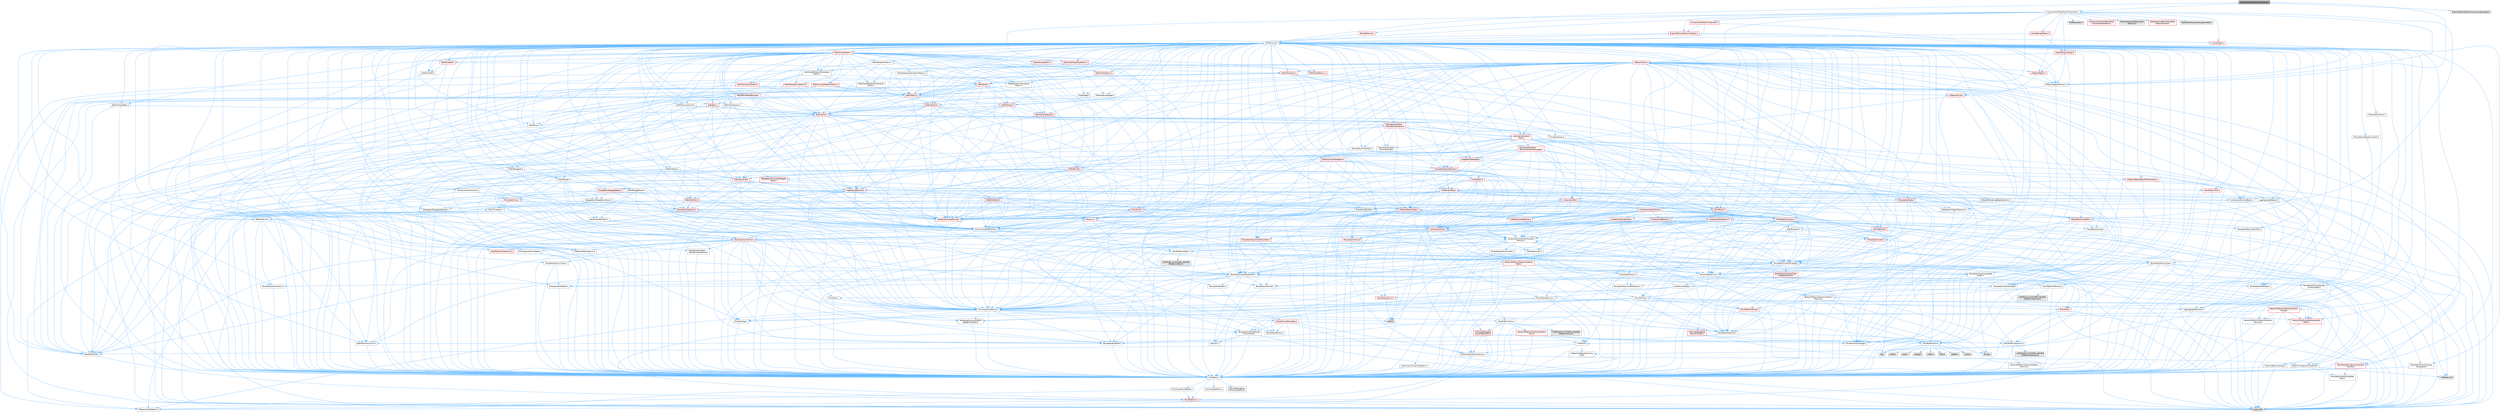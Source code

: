 digraph "MaterialEditorMeshComponent.h"
{
 // INTERACTIVE_SVG=YES
 // LATEX_PDF_SIZE
  bgcolor="transparent";
  edge [fontname=Helvetica,fontsize=10,labelfontname=Helvetica,labelfontsize=10];
  node [fontname=Helvetica,fontsize=10,shape=box,height=0.2,width=0.4];
  Node1 [id="Node000001",label="MaterialEditorMeshComponent.h",height=0.2,width=0.4,color="gray40", fillcolor="grey60", style="filled", fontcolor="black",tooltip=" "];
  Node1 -> Node2 [id="edge1_Node000001_Node000002",color="steelblue1",style="solid",tooltip=" "];
  Node2 [id="Node000002",label="CoreMinimal.h",height=0.2,width=0.4,color="grey40", fillcolor="white", style="filled",URL="$d7/d67/CoreMinimal_8h.html",tooltip=" "];
  Node2 -> Node3 [id="edge2_Node000002_Node000003",color="steelblue1",style="solid",tooltip=" "];
  Node3 [id="Node000003",label="CoreTypes.h",height=0.2,width=0.4,color="grey40", fillcolor="white", style="filled",URL="$dc/dec/CoreTypes_8h.html",tooltip=" "];
  Node3 -> Node4 [id="edge3_Node000003_Node000004",color="steelblue1",style="solid",tooltip=" "];
  Node4 [id="Node000004",label="HAL/Platform.h",height=0.2,width=0.4,color="red", fillcolor="#FFF0F0", style="filled",URL="$d9/dd0/Platform_8h.html",tooltip=" "];
  Node4 -> Node7 [id="edge4_Node000004_Node000007",color="steelblue1",style="solid",tooltip=" "];
  Node7 [id="Node000007",label="type_traits",height=0.2,width=0.4,color="grey60", fillcolor="#E0E0E0", style="filled",tooltip=" "];
  Node4 -> Node8 [id="edge5_Node000004_Node000008",color="steelblue1",style="solid",tooltip=" "];
  Node8 [id="Node000008",label="PreprocessorHelpers.h",height=0.2,width=0.4,color="grey40", fillcolor="white", style="filled",URL="$db/ddb/PreprocessorHelpers_8h.html",tooltip=" "];
  Node3 -> Node14 [id="edge6_Node000003_Node000014",color="steelblue1",style="solid",tooltip=" "];
  Node14 [id="Node000014",label="ProfilingDebugging\l/UMemoryDefines.h",height=0.2,width=0.4,color="grey40", fillcolor="white", style="filled",URL="$d2/da2/UMemoryDefines_8h.html",tooltip=" "];
  Node3 -> Node15 [id="edge7_Node000003_Node000015",color="steelblue1",style="solid",tooltip=" "];
  Node15 [id="Node000015",label="Misc/CoreMiscDefines.h",height=0.2,width=0.4,color="grey40", fillcolor="white", style="filled",URL="$da/d38/CoreMiscDefines_8h.html",tooltip=" "];
  Node15 -> Node4 [id="edge8_Node000015_Node000004",color="steelblue1",style="solid",tooltip=" "];
  Node15 -> Node8 [id="edge9_Node000015_Node000008",color="steelblue1",style="solid",tooltip=" "];
  Node3 -> Node16 [id="edge10_Node000003_Node000016",color="steelblue1",style="solid",tooltip=" "];
  Node16 [id="Node000016",label="Misc/CoreDefines.h",height=0.2,width=0.4,color="grey40", fillcolor="white", style="filled",URL="$d3/dd2/CoreDefines_8h.html",tooltip=" "];
  Node2 -> Node17 [id="edge11_Node000002_Node000017",color="steelblue1",style="solid",tooltip=" "];
  Node17 [id="Node000017",label="CoreFwd.h",height=0.2,width=0.4,color="grey40", fillcolor="white", style="filled",URL="$d1/d1e/CoreFwd_8h.html",tooltip=" "];
  Node17 -> Node3 [id="edge12_Node000017_Node000003",color="steelblue1",style="solid",tooltip=" "];
  Node17 -> Node18 [id="edge13_Node000017_Node000018",color="steelblue1",style="solid",tooltip=" "];
  Node18 [id="Node000018",label="Containers/ContainersFwd.h",height=0.2,width=0.4,color="grey40", fillcolor="white", style="filled",URL="$d4/d0a/ContainersFwd_8h.html",tooltip=" "];
  Node18 -> Node4 [id="edge14_Node000018_Node000004",color="steelblue1",style="solid",tooltip=" "];
  Node18 -> Node3 [id="edge15_Node000018_Node000003",color="steelblue1",style="solid",tooltip=" "];
  Node18 -> Node19 [id="edge16_Node000018_Node000019",color="steelblue1",style="solid",tooltip=" "];
  Node19 [id="Node000019",label="Traits/IsContiguousContainer.h",height=0.2,width=0.4,color="grey40", fillcolor="white", style="filled",URL="$d5/d3c/IsContiguousContainer_8h.html",tooltip=" "];
  Node19 -> Node3 [id="edge17_Node000019_Node000003",color="steelblue1",style="solid",tooltip=" "];
  Node19 -> Node20 [id="edge18_Node000019_Node000020",color="steelblue1",style="solid",tooltip=" "];
  Node20 [id="Node000020",label="Misc/StaticAssertComplete\lType.h",height=0.2,width=0.4,color="grey40", fillcolor="white", style="filled",URL="$d5/d4e/StaticAssertCompleteType_8h.html",tooltip=" "];
  Node19 -> Node21 [id="edge19_Node000019_Node000021",color="steelblue1",style="solid",tooltip=" "];
  Node21 [id="Node000021",label="initializer_list",height=0.2,width=0.4,color="grey60", fillcolor="#E0E0E0", style="filled",tooltip=" "];
  Node17 -> Node22 [id="edge20_Node000017_Node000022",color="steelblue1",style="solid",tooltip=" "];
  Node22 [id="Node000022",label="Math/MathFwd.h",height=0.2,width=0.4,color="grey40", fillcolor="white", style="filled",URL="$d2/d10/MathFwd_8h.html",tooltip=" "];
  Node22 -> Node4 [id="edge21_Node000022_Node000004",color="steelblue1",style="solid",tooltip=" "];
  Node17 -> Node23 [id="edge22_Node000017_Node000023",color="steelblue1",style="solid",tooltip=" "];
  Node23 [id="Node000023",label="UObject/UObjectHierarchy\lFwd.h",height=0.2,width=0.4,color="grey40", fillcolor="white", style="filled",URL="$d3/d13/UObjectHierarchyFwd_8h.html",tooltip=" "];
  Node2 -> Node23 [id="edge23_Node000002_Node000023",color="steelblue1",style="solid",tooltip=" "];
  Node2 -> Node18 [id="edge24_Node000002_Node000018",color="steelblue1",style="solid",tooltip=" "];
  Node2 -> Node24 [id="edge25_Node000002_Node000024",color="steelblue1",style="solid",tooltip=" "];
  Node24 [id="Node000024",label="Misc/VarArgs.h",height=0.2,width=0.4,color="grey40", fillcolor="white", style="filled",URL="$d5/d6f/VarArgs_8h.html",tooltip=" "];
  Node24 -> Node3 [id="edge26_Node000024_Node000003",color="steelblue1",style="solid",tooltip=" "];
  Node2 -> Node25 [id="edge27_Node000002_Node000025",color="steelblue1",style="solid",tooltip=" "];
  Node25 [id="Node000025",label="Logging/LogVerbosity.h",height=0.2,width=0.4,color="grey40", fillcolor="white", style="filled",URL="$d2/d8f/LogVerbosity_8h.html",tooltip=" "];
  Node25 -> Node3 [id="edge28_Node000025_Node000003",color="steelblue1",style="solid",tooltip=" "];
  Node2 -> Node26 [id="edge29_Node000002_Node000026",color="steelblue1",style="solid",tooltip=" "];
  Node26 [id="Node000026",label="Misc/OutputDevice.h",height=0.2,width=0.4,color="grey40", fillcolor="white", style="filled",URL="$d7/d32/OutputDevice_8h.html",tooltip=" "];
  Node26 -> Node17 [id="edge30_Node000026_Node000017",color="steelblue1",style="solid",tooltip=" "];
  Node26 -> Node3 [id="edge31_Node000026_Node000003",color="steelblue1",style="solid",tooltip=" "];
  Node26 -> Node25 [id="edge32_Node000026_Node000025",color="steelblue1",style="solid",tooltip=" "];
  Node26 -> Node24 [id="edge33_Node000026_Node000024",color="steelblue1",style="solid",tooltip=" "];
  Node26 -> Node27 [id="edge34_Node000026_Node000027",color="steelblue1",style="solid",tooltip=" "];
  Node27 [id="Node000027",label="Templates/IsArrayOrRefOf\lTypeByPredicate.h",height=0.2,width=0.4,color="grey40", fillcolor="white", style="filled",URL="$d6/da1/IsArrayOrRefOfTypeByPredicate_8h.html",tooltip=" "];
  Node27 -> Node3 [id="edge35_Node000027_Node000003",color="steelblue1",style="solid",tooltip=" "];
  Node26 -> Node28 [id="edge36_Node000026_Node000028",color="steelblue1",style="solid",tooltip=" "];
  Node28 [id="Node000028",label="Templates/IsValidVariadic\lFunctionArg.h",height=0.2,width=0.4,color="grey40", fillcolor="white", style="filled",URL="$d0/dc8/IsValidVariadicFunctionArg_8h.html",tooltip=" "];
  Node28 -> Node3 [id="edge37_Node000028_Node000003",color="steelblue1",style="solid",tooltip=" "];
  Node28 -> Node29 [id="edge38_Node000028_Node000029",color="steelblue1",style="solid",tooltip=" "];
  Node29 [id="Node000029",label="IsEnum.h",height=0.2,width=0.4,color="grey40", fillcolor="white", style="filled",URL="$d4/de5/IsEnum_8h.html",tooltip=" "];
  Node28 -> Node7 [id="edge39_Node000028_Node000007",color="steelblue1",style="solid",tooltip=" "];
  Node26 -> Node30 [id="edge40_Node000026_Node000030",color="steelblue1",style="solid",tooltip=" "];
  Node30 [id="Node000030",label="Traits/IsCharEncodingCompatible\lWith.h",height=0.2,width=0.4,color="red", fillcolor="#FFF0F0", style="filled",URL="$df/dd1/IsCharEncodingCompatibleWith_8h.html",tooltip=" "];
  Node30 -> Node7 [id="edge41_Node000030_Node000007",color="steelblue1",style="solid",tooltip=" "];
  Node2 -> Node32 [id="edge42_Node000002_Node000032",color="steelblue1",style="solid",tooltip=" "];
  Node32 [id="Node000032",label="HAL/PlatformCrt.h",height=0.2,width=0.4,color="grey40", fillcolor="white", style="filled",URL="$d8/d75/PlatformCrt_8h.html",tooltip=" "];
  Node32 -> Node33 [id="edge43_Node000032_Node000033",color="steelblue1",style="solid",tooltip=" "];
  Node33 [id="Node000033",label="new",height=0.2,width=0.4,color="grey60", fillcolor="#E0E0E0", style="filled",tooltip=" "];
  Node32 -> Node34 [id="edge44_Node000032_Node000034",color="steelblue1",style="solid",tooltip=" "];
  Node34 [id="Node000034",label="wchar.h",height=0.2,width=0.4,color="grey60", fillcolor="#E0E0E0", style="filled",tooltip=" "];
  Node32 -> Node35 [id="edge45_Node000032_Node000035",color="steelblue1",style="solid",tooltip=" "];
  Node35 [id="Node000035",label="stddef.h",height=0.2,width=0.4,color="grey60", fillcolor="#E0E0E0", style="filled",tooltip=" "];
  Node32 -> Node36 [id="edge46_Node000032_Node000036",color="steelblue1",style="solid",tooltip=" "];
  Node36 [id="Node000036",label="stdlib.h",height=0.2,width=0.4,color="grey60", fillcolor="#E0E0E0", style="filled",tooltip=" "];
  Node32 -> Node37 [id="edge47_Node000032_Node000037",color="steelblue1",style="solid",tooltip=" "];
  Node37 [id="Node000037",label="stdio.h",height=0.2,width=0.4,color="grey60", fillcolor="#E0E0E0", style="filled",tooltip=" "];
  Node32 -> Node38 [id="edge48_Node000032_Node000038",color="steelblue1",style="solid",tooltip=" "];
  Node38 [id="Node000038",label="stdarg.h",height=0.2,width=0.4,color="grey60", fillcolor="#E0E0E0", style="filled",tooltip=" "];
  Node32 -> Node39 [id="edge49_Node000032_Node000039",color="steelblue1",style="solid",tooltip=" "];
  Node39 [id="Node000039",label="math.h",height=0.2,width=0.4,color="grey60", fillcolor="#E0E0E0", style="filled",tooltip=" "];
  Node32 -> Node40 [id="edge50_Node000032_Node000040",color="steelblue1",style="solid",tooltip=" "];
  Node40 [id="Node000040",label="float.h",height=0.2,width=0.4,color="grey60", fillcolor="#E0E0E0", style="filled",tooltip=" "];
  Node32 -> Node41 [id="edge51_Node000032_Node000041",color="steelblue1",style="solid",tooltip=" "];
  Node41 [id="Node000041",label="string.h",height=0.2,width=0.4,color="grey60", fillcolor="#E0E0E0", style="filled",tooltip=" "];
  Node2 -> Node42 [id="edge52_Node000002_Node000042",color="steelblue1",style="solid",tooltip=" "];
  Node42 [id="Node000042",label="HAL/PlatformMisc.h",height=0.2,width=0.4,color="grey40", fillcolor="white", style="filled",URL="$d0/df5/PlatformMisc_8h.html",tooltip=" "];
  Node42 -> Node3 [id="edge53_Node000042_Node000003",color="steelblue1",style="solid",tooltip=" "];
  Node42 -> Node43 [id="edge54_Node000042_Node000043",color="steelblue1",style="solid",tooltip=" "];
  Node43 [id="Node000043",label="GenericPlatform/GenericPlatform\lMisc.h",height=0.2,width=0.4,color="red", fillcolor="#FFF0F0", style="filled",URL="$db/d9a/GenericPlatformMisc_8h.html",tooltip=" "];
  Node43 -> Node17 [id="edge55_Node000043_Node000017",color="steelblue1",style="solid",tooltip=" "];
  Node43 -> Node3 [id="edge56_Node000043_Node000003",color="steelblue1",style="solid",tooltip=" "];
  Node43 -> Node32 [id="edge57_Node000043_Node000032",color="steelblue1",style="solid",tooltip=" "];
  Node43 -> Node47 [id="edge58_Node000043_Node000047",color="steelblue1",style="solid",tooltip=" "];
  Node47 [id="Node000047",label="Math/NumericLimits.h",height=0.2,width=0.4,color="grey40", fillcolor="white", style="filled",URL="$df/d1b/NumericLimits_8h.html",tooltip=" "];
  Node47 -> Node3 [id="edge59_Node000047_Node000003",color="steelblue1",style="solid",tooltip=" "];
  Node43 -> Node49 [id="edge60_Node000043_Node000049",color="steelblue1",style="solid",tooltip=" "];
  Node49 [id="Node000049",label="Misc/EnumClassFlags.h",height=0.2,width=0.4,color="grey40", fillcolor="white", style="filled",URL="$d8/de7/EnumClassFlags_8h.html",tooltip=" "];
  Node42 -> Node52 [id="edge61_Node000042_Node000052",color="steelblue1",style="solid",tooltip=" "];
  Node52 [id="Node000052",label="COMPILED_PLATFORM_HEADER\l(PlatformMisc.h)",height=0.2,width=0.4,color="grey60", fillcolor="#E0E0E0", style="filled",tooltip=" "];
  Node42 -> Node53 [id="edge62_Node000042_Node000053",color="steelblue1",style="solid",tooltip=" "];
  Node53 [id="Node000053",label="ProfilingDebugging\l/CpuProfilerTrace.h",height=0.2,width=0.4,color="red", fillcolor="#FFF0F0", style="filled",URL="$da/dcb/CpuProfilerTrace_8h.html",tooltip=" "];
  Node53 -> Node3 [id="edge63_Node000053_Node000003",color="steelblue1",style="solid",tooltip=" "];
  Node53 -> Node18 [id="edge64_Node000053_Node000018",color="steelblue1",style="solid",tooltip=" "];
  Node53 -> Node54 [id="edge65_Node000053_Node000054",color="steelblue1",style="solid",tooltip=" "];
  Node54 [id="Node000054",label="HAL/PlatformAtomics.h",height=0.2,width=0.4,color="grey40", fillcolor="white", style="filled",URL="$d3/d36/PlatformAtomics_8h.html",tooltip=" "];
  Node54 -> Node3 [id="edge66_Node000054_Node000003",color="steelblue1",style="solid",tooltip=" "];
  Node54 -> Node55 [id="edge67_Node000054_Node000055",color="steelblue1",style="solid",tooltip=" "];
  Node55 [id="Node000055",label="GenericPlatform/GenericPlatform\lAtomics.h",height=0.2,width=0.4,color="grey40", fillcolor="white", style="filled",URL="$da/d72/GenericPlatformAtomics_8h.html",tooltip=" "];
  Node55 -> Node3 [id="edge68_Node000055_Node000003",color="steelblue1",style="solid",tooltip=" "];
  Node54 -> Node56 [id="edge69_Node000054_Node000056",color="steelblue1",style="solid",tooltip=" "];
  Node56 [id="Node000056",label="COMPILED_PLATFORM_HEADER\l(PlatformAtomics.h)",height=0.2,width=0.4,color="grey60", fillcolor="#E0E0E0", style="filled",tooltip=" "];
  Node53 -> Node8 [id="edge70_Node000053_Node000008",color="steelblue1",style="solid",tooltip=" "];
  Node2 -> Node61 [id="edge71_Node000002_Node000061",color="steelblue1",style="solid",tooltip=" "];
  Node61 [id="Node000061",label="Misc/AssertionMacros.h",height=0.2,width=0.4,color="grey40", fillcolor="white", style="filled",URL="$d0/dfa/AssertionMacros_8h.html",tooltip=" "];
  Node61 -> Node3 [id="edge72_Node000061_Node000003",color="steelblue1",style="solid",tooltip=" "];
  Node61 -> Node4 [id="edge73_Node000061_Node000004",color="steelblue1",style="solid",tooltip=" "];
  Node61 -> Node42 [id="edge74_Node000061_Node000042",color="steelblue1",style="solid",tooltip=" "];
  Node61 -> Node8 [id="edge75_Node000061_Node000008",color="steelblue1",style="solid",tooltip=" "];
  Node61 -> Node62 [id="edge76_Node000061_Node000062",color="steelblue1",style="solid",tooltip=" "];
  Node62 [id="Node000062",label="Templates/EnableIf.h",height=0.2,width=0.4,color="grey40", fillcolor="white", style="filled",URL="$d7/d60/EnableIf_8h.html",tooltip=" "];
  Node62 -> Node3 [id="edge77_Node000062_Node000003",color="steelblue1",style="solid",tooltip=" "];
  Node61 -> Node27 [id="edge78_Node000061_Node000027",color="steelblue1",style="solid",tooltip=" "];
  Node61 -> Node28 [id="edge79_Node000061_Node000028",color="steelblue1",style="solid",tooltip=" "];
  Node61 -> Node30 [id="edge80_Node000061_Node000030",color="steelblue1",style="solid",tooltip=" "];
  Node61 -> Node24 [id="edge81_Node000061_Node000024",color="steelblue1",style="solid",tooltip=" "];
  Node61 -> Node63 [id="edge82_Node000061_Node000063",color="steelblue1",style="solid",tooltip=" "];
  Node63 [id="Node000063",label="String/FormatStringSan.h",height=0.2,width=0.4,color="red", fillcolor="#FFF0F0", style="filled",URL="$d3/d8b/FormatStringSan_8h.html",tooltip=" "];
  Node63 -> Node7 [id="edge83_Node000063_Node000007",color="steelblue1",style="solid",tooltip=" "];
  Node63 -> Node3 [id="edge84_Node000063_Node000003",color="steelblue1",style="solid",tooltip=" "];
  Node63 -> Node64 [id="edge85_Node000063_Node000064",color="steelblue1",style="solid",tooltip=" "];
  Node64 [id="Node000064",label="Templates/Requires.h",height=0.2,width=0.4,color="grey40", fillcolor="white", style="filled",URL="$dc/d96/Requires_8h.html",tooltip=" "];
  Node64 -> Node62 [id="edge86_Node000064_Node000062",color="steelblue1",style="solid",tooltip=" "];
  Node64 -> Node7 [id="edge87_Node000064_Node000007",color="steelblue1",style="solid",tooltip=" "];
  Node63 -> Node65 [id="edge88_Node000063_Node000065",color="steelblue1",style="solid",tooltip=" "];
  Node65 [id="Node000065",label="Templates/Identity.h",height=0.2,width=0.4,color="grey40", fillcolor="white", style="filled",URL="$d0/dd5/Identity_8h.html",tooltip=" "];
  Node63 -> Node28 [id="edge89_Node000063_Node000028",color="steelblue1",style="solid",tooltip=" "];
  Node63 -> Node18 [id="edge90_Node000063_Node000018",color="steelblue1",style="solid",tooltip=" "];
  Node61 -> Node69 [id="edge91_Node000061_Node000069",color="steelblue1",style="solid",tooltip=" "];
  Node69 [id="Node000069",label="atomic",height=0.2,width=0.4,color="grey60", fillcolor="#E0E0E0", style="filled",tooltip=" "];
  Node2 -> Node70 [id="edge92_Node000002_Node000070",color="steelblue1",style="solid",tooltip=" "];
  Node70 [id="Node000070",label="Templates/IsPointer.h",height=0.2,width=0.4,color="grey40", fillcolor="white", style="filled",URL="$d7/d05/IsPointer_8h.html",tooltip=" "];
  Node70 -> Node3 [id="edge93_Node000070_Node000003",color="steelblue1",style="solid",tooltip=" "];
  Node2 -> Node71 [id="edge94_Node000002_Node000071",color="steelblue1",style="solid",tooltip=" "];
  Node71 [id="Node000071",label="HAL/PlatformMemory.h",height=0.2,width=0.4,color="grey40", fillcolor="white", style="filled",URL="$de/d68/PlatformMemory_8h.html",tooltip=" "];
  Node71 -> Node3 [id="edge95_Node000071_Node000003",color="steelblue1",style="solid",tooltip=" "];
  Node71 -> Node72 [id="edge96_Node000071_Node000072",color="steelblue1",style="solid",tooltip=" "];
  Node72 [id="Node000072",label="GenericPlatform/GenericPlatform\lMemory.h",height=0.2,width=0.4,color="grey40", fillcolor="white", style="filled",URL="$dd/d22/GenericPlatformMemory_8h.html",tooltip=" "];
  Node72 -> Node17 [id="edge97_Node000072_Node000017",color="steelblue1",style="solid",tooltip=" "];
  Node72 -> Node3 [id="edge98_Node000072_Node000003",color="steelblue1",style="solid",tooltip=" "];
  Node72 -> Node73 [id="edge99_Node000072_Node000073",color="steelblue1",style="solid",tooltip=" "];
  Node73 [id="Node000073",label="HAL/PlatformString.h",height=0.2,width=0.4,color="red", fillcolor="#FFF0F0", style="filled",URL="$db/db5/PlatformString_8h.html",tooltip=" "];
  Node73 -> Node3 [id="edge100_Node000073_Node000003",color="steelblue1",style="solid",tooltip=" "];
  Node72 -> Node41 [id="edge101_Node000072_Node000041",color="steelblue1",style="solid",tooltip=" "];
  Node72 -> Node34 [id="edge102_Node000072_Node000034",color="steelblue1",style="solid",tooltip=" "];
  Node71 -> Node75 [id="edge103_Node000071_Node000075",color="steelblue1",style="solid",tooltip=" "];
  Node75 [id="Node000075",label="COMPILED_PLATFORM_HEADER\l(PlatformMemory.h)",height=0.2,width=0.4,color="grey60", fillcolor="#E0E0E0", style="filled",tooltip=" "];
  Node2 -> Node54 [id="edge104_Node000002_Node000054",color="steelblue1",style="solid",tooltip=" "];
  Node2 -> Node76 [id="edge105_Node000002_Node000076",color="steelblue1",style="solid",tooltip=" "];
  Node76 [id="Node000076",label="Misc/Exec.h",height=0.2,width=0.4,color="grey40", fillcolor="white", style="filled",URL="$de/ddb/Exec_8h.html",tooltip=" "];
  Node76 -> Node3 [id="edge106_Node000076_Node000003",color="steelblue1",style="solid",tooltip=" "];
  Node76 -> Node61 [id="edge107_Node000076_Node000061",color="steelblue1",style="solid",tooltip=" "];
  Node2 -> Node77 [id="edge108_Node000002_Node000077",color="steelblue1",style="solid",tooltip=" "];
  Node77 [id="Node000077",label="HAL/MemoryBase.h",height=0.2,width=0.4,color="grey40", fillcolor="white", style="filled",URL="$d6/d9f/MemoryBase_8h.html",tooltip=" "];
  Node77 -> Node3 [id="edge109_Node000077_Node000003",color="steelblue1",style="solid",tooltip=" "];
  Node77 -> Node54 [id="edge110_Node000077_Node000054",color="steelblue1",style="solid",tooltip=" "];
  Node77 -> Node32 [id="edge111_Node000077_Node000032",color="steelblue1",style="solid",tooltip=" "];
  Node77 -> Node76 [id="edge112_Node000077_Node000076",color="steelblue1",style="solid",tooltip=" "];
  Node77 -> Node26 [id="edge113_Node000077_Node000026",color="steelblue1",style="solid",tooltip=" "];
  Node77 -> Node78 [id="edge114_Node000077_Node000078",color="steelblue1",style="solid",tooltip=" "];
  Node78 [id="Node000078",label="Templates/Atomic.h",height=0.2,width=0.4,color="red", fillcolor="#FFF0F0", style="filled",URL="$d3/d91/Atomic_8h.html",tooltip=" "];
  Node78 -> Node69 [id="edge115_Node000078_Node000069",color="steelblue1",style="solid",tooltip=" "];
  Node2 -> Node87 [id="edge116_Node000002_Node000087",color="steelblue1",style="solid",tooltip=" "];
  Node87 [id="Node000087",label="HAL/UnrealMemory.h",height=0.2,width=0.4,color="grey40", fillcolor="white", style="filled",URL="$d9/d96/UnrealMemory_8h.html",tooltip=" "];
  Node87 -> Node3 [id="edge117_Node000087_Node000003",color="steelblue1",style="solid",tooltip=" "];
  Node87 -> Node72 [id="edge118_Node000087_Node000072",color="steelblue1",style="solid",tooltip=" "];
  Node87 -> Node77 [id="edge119_Node000087_Node000077",color="steelblue1",style="solid",tooltip=" "];
  Node87 -> Node71 [id="edge120_Node000087_Node000071",color="steelblue1",style="solid",tooltip=" "];
  Node87 -> Node88 [id="edge121_Node000087_Node000088",color="steelblue1",style="solid",tooltip=" "];
  Node88 [id="Node000088",label="ProfilingDebugging\l/MemoryTrace.h",height=0.2,width=0.4,color="red", fillcolor="#FFF0F0", style="filled",URL="$da/dd7/MemoryTrace_8h.html",tooltip=" "];
  Node88 -> Node4 [id="edge122_Node000088_Node000004",color="steelblue1",style="solid",tooltip=" "];
  Node88 -> Node49 [id="edge123_Node000088_Node000049",color="steelblue1",style="solid",tooltip=" "];
  Node87 -> Node70 [id="edge124_Node000087_Node000070",color="steelblue1",style="solid",tooltip=" "];
  Node2 -> Node89 [id="edge125_Node000002_Node000089",color="steelblue1",style="solid",tooltip=" "];
  Node89 [id="Node000089",label="Templates/IsArithmetic.h",height=0.2,width=0.4,color="grey40", fillcolor="white", style="filled",URL="$d2/d5d/IsArithmetic_8h.html",tooltip=" "];
  Node89 -> Node3 [id="edge126_Node000089_Node000003",color="steelblue1",style="solid",tooltip=" "];
  Node2 -> Node83 [id="edge127_Node000002_Node000083",color="steelblue1",style="solid",tooltip=" "];
  Node83 [id="Node000083",label="Templates/AndOrNot.h",height=0.2,width=0.4,color="grey40", fillcolor="white", style="filled",URL="$db/d0a/AndOrNot_8h.html",tooltip=" "];
  Node83 -> Node3 [id="edge128_Node000083_Node000003",color="steelblue1",style="solid",tooltip=" "];
  Node2 -> Node90 [id="edge129_Node000002_Node000090",color="steelblue1",style="solid",tooltip=" "];
  Node90 [id="Node000090",label="Templates/IsPODType.h",height=0.2,width=0.4,color="grey40", fillcolor="white", style="filled",URL="$d7/db1/IsPODType_8h.html",tooltip=" "];
  Node90 -> Node3 [id="edge130_Node000090_Node000003",color="steelblue1",style="solid",tooltip=" "];
  Node2 -> Node91 [id="edge131_Node000002_Node000091",color="steelblue1",style="solid",tooltip=" "];
  Node91 [id="Node000091",label="Templates/IsUECoreType.h",height=0.2,width=0.4,color="grey40", fillcolor="white", style="filled",URL="$d1/db8/IsUECoreType_8h.html",tooltip=" "];
  Node91 -> Node3 [id="edge132_Node000091_Node000003",color="steelblue1",style="solid",tooltip=" "];
  Node91 -> Node7 [id="edge133_Node000091_Node000007",color="steelblue1",style="solid",tooltip=" "];
  Node2 -> Node84 [id="edge134_Node000002_Node000084",color="steelblue1",style="solid",tooltip=" "];
  Node84 [id="Node000084",label="Templates/IsTriviallyCopy\lConstructible.h",height=0.2,width=0.4,color="grey40", fillcolor="white", style="filled",URL="$d3/d78/IsTriviallyCopyConstructible_8h.html",tooltip=" "];
  Node84 -> Node3 [id="edge135_Node000084_Node000003",color="steelblue1",style="solid",tooltip=" "];
  Node84 -> Node7 [id="edge136_Node000084_Node000007",color="steelblue1",style="solid",tooltip=" "];
  Node2 -> Node92 [id="edge137_Node000002_Node000092",color="steelblue1",style="solid",tooltip=" "];
  Node92 [id="Node000092",label="Templates/UnrealTypeTraits.h",height=0.2,width=0.4,color="grey40", fillcolor="white", style="filled",URL="$d2/d2d/UnrealTypeTraits_8h.html",tooltip=" "];
  Node92 -> Node3 [id="edge138_Node000092_Node000003",color="steelblue1",style="solid",tooltip=" "];
  Node92 -> Node70 [id="edge139_Node000092_Node000070",color="steelblue1",style="solid",tooltip=" "];
  Node92 -> Node61 [id="edge140_Node000092_Node000061",color="steelblue1",style="solid",tooltip=" "];
  Node92 -> Node83 [id="edge141_Node000092_Node000083",color="steelblue1",style="solid",tooltip=" "];
  Node92 -> Node62 [id="edge142_Node000092_Node000062",color="steelblue1",style="solid",tooltip=" "];
  Node92 -> Node89 [id="edge143_Node000092_Node000089",color="steelblue1",style="solid",tooltip=" "];
  Node92 -> Node29 [id="edge144_Node000092_Node000029",color="steelblue1",style="solid",tooltip=" "];
  Node92 -> Node93 [id="edge145_Node000092_Node000093",color="steelblue1",style="solid",tooltip=" "];
  Node93 [id="Node000093",label="Templates/Models.h",height=0.2,width=0.4,color="grey40", fillcolor="white", style="filled",URL="$d3/d0c/Models_8h.html",tooltip=" "];
  Node93 -> Node65 [id="edge146_Node000093_Node000065",color="steelblue1",style="solid",tooltip=" "];
  Node92 -> Node90 [id="edge147_Node000092_Node000090",color="steelblue1",style="solid",tooltip=" "];
  Node92 -> Node91 [id="edge148_Node000092_Node000091",color="steelblue1",style="solid",tooltip=" "];
  Node92 -> Node84 [id="edge149_Node000092_Node000084",color="steelblue1",style="solid",tooltip=" "];
  Node2 -> Node62 [id="edge150_Node000002_Node000062",color="steelblue1",style="solid",tooltip=" "];
  Node2 -> Node94 [id="edge151_Node000002_Node000094",color="steelblue1",style="solid",tooltip=" "];
  Node94 [id="Node000094",label="Templates/RemoveReference.h",height=0.2,width=0.4,color="grey40", fillcolor="white", style="filled",URL="$da/dbe/RemoveReference_8h.html",tooltip=" "];
  Node94 -> Node3 [id="edge152_Node000094_Node000003",color="steelblue1",style="solid",tooltip=" "];
  Node2 -> Node95 [id="edge153_Node000002_Node000095",color="steelblue1",style="solid",tooltip=" "];
  Node95 [id="Node000095",label="Templates/IntegralConstant.h",height=0.2,width=0.4,color="grey40", fillcolor="white", style="filled",URL="$db/d1b/IntegralConstant_8h.html",tooltip=" "];
  Node95 -> Node3 [id="edge154_Node000095_Node000003",color="steelblue1",style="solid",tooltip=" "];
  Node2 -> Node96 [id="edge155_Node000002_Node000096",color="steelblue1",style="solid",tooltip=" "];
  Node96 [id="Node000096",label="Templates/IsClass.h",height=0.2,width=0.4,color="grey40", fillcolor="white", style="filled",URL="$db/dcb/IsClass_8h.html",tooltip=" "];
  Node96 -> Node3 [id="edge156_Node000096_Node000003",color="steelblue1",style="solid",tooltip=" "];
  Node2 -> Node97 [id="edge157_Node000002_Node000097",color="steelblue1",style="solid",tooltip=" "];
  Node97 [id="Node000097",label="Templates/TypeCompatible\lBytes.h",height=0.2,width=0.4,color="grey40", fillcolor="white", style="filled",URL="$df/d0a/TypeCompatibleBytes_8h.html",tooltip=" "];
  Node97 -> Node3 [id="edge158_Node000097_Node000003",color="steelblue1",style="solid",tooltip=" "];
  Node97 -> Node41 [id="edge159_Node000097_Node000041",color="steelblue1",style="solid",tooltip=" "];
  Node97 -> Node33 [id="edge160_Node000097_Node000033",color="steelblue1",style="solid",tooltip=" "];
  Node97 -> Node7 [id="edge161_Node000097_Node000007",color="steelblue1",style="solid",tooltip=" "];
  Node2 -> Node19 [id="edge162_Node000002_Node000019",color="steelblue1",style="solid",tooltip=" "];
  Node2 -> Node98 [id="edge163_Node000002_Node000098",color="steelblue1",style="solid",tooltip=" "];
  Node98 [id="Node000098",label="Templates/UnrealTemplate.h",height=0.2,width=0.4,color="grey40", fillcolor="white", style="filled",URL="$d4/d24/UnrealTemplate_8h.html",tooltip=" "];
  Node98 -> Node3 [id="edge164_Node000098_Node000003",color="steelblue1",style="solid",tooltip=" "];
  Node98 -> Node70 [id="edge165_Node000098_Node000070",color="steelblue1",style="solid",tooltip=" "];
  Node98 -> Node87 [id="edge166_Node000098_Node000087",color="steelblue1",style="solid",tooltip=" "];
  Node98 -> Node99 [id="edge167_Node000098_Node000099",color="steelblue1",style="solid",tooltip=" "];
  Node99 [id="Node000099",label="Templates/CopyQualifiers\lAndRefsFromTo.h",height=0.2,width=0.4,color="red", fillcolor="#FFF0F0", style="filled",URL="$d3/db3/CopyQualifiersAndRefsFromTo_8h.html",tooltip=" "];
  Node98 -> Node92 [id="edge168_Node000098_Node000092",color="steelblue1",style="solid",tooltip=" "];
  Node98 -> Node94 [id="edge169_Node000098_Node000094",color="steelblue1",style="solid",tooltip=" "];
  Node98 -> Node64 [id="edge170_Node000098_Node000064",color="steelblue1",style="solid",tooltip=" "];
  Node98 -> Node97 [id="edge171_Node000098_Node000097",color="steelblue1",style="solid",tooltip=" "];
  Node98 -> Node65 [id="edge172_Node000098_Node000065",color="steelblue1",style="solid",tooltip=" "];
  Node98 -> Node19 [id="edge173_Node000098_Node000019",color="steelblue1",style="solid",tooltip=" "];
  Node98 -> Node101 [id="edge174_Node000098_Node000101",color="steelblue1",style="solid",tooltip=" "];
  Node101 [id="Node000101",label="Traits/UseBitwiseSwap.h",height=0.2,width=0.4,color="grey40", fillcolor="white", style="filled",URL="$db/df3/UseBitwiseSwap_8h.html",tooltip=" "];
  Node101 -> Node3 [id="edge175_Node000101_Node000003",color="steelblue1",style="solid",tooltip=" "];
  Node101 -> Node7 [id="edge176_Node000101_Node000007",color="steelblue1",style="solid",tooltip=" "];
  Node98 -> Node7 [id="edge177_Node000098_Node000007",color="steelblue1",style="solid",tooltip=" "];
  Node2 -> Node47 [id="edge178_Node000002_Node000047",color="steelblue1",style="solid",tooltip=" "];
  Node2 -> Node102 [id="edge179_Node000002_Node000102",color="steelblue1",style="solid",tooltip=" "];
  Node102 [id="Node000102",label="HAL/PlatformMath.h",height=0.2,width=0.4,color="grey40", fillcolor="white", style="filled",URL="$dc/d53/PlatformMath_8h.html",tooltip=" "];
  Node102 -> Node3 [id="edge180_Node000102_Node000003",color="steelblue1",style="solid",tooltip=" "];
  Node102 -> Node103 [id="edge181_Node000102_Node000103",color="steelblue1",style="solid",tooltip=" "];
  Node103 [id="Node000103",label="GenericPlatform/GenericPlatform\lMath.h",height=0.2,width=0.4,color="red", fillcolor="#FFF0F0", style="filled",URL="$d5/d79/GenericPlatformMath_8h.html",tooltip=" "];
  Node103 -> Node3 [id="edge182_Node000103_Node000003",color="steelblue1",style="solid",tooltip=" "];
  Node103 -> Node18 [id="edge183_Node000103_Node000018",color="steelblue1",style="solid",tooltip=" "];
  Node103 -> Node32 [id="edge184_Node000103_Node000032",color="steelblue1",style="solid",tooltip=" "];
  Node103 -> Node83 [id="edge185_Node000103_Node000083",color="steelblue1",style="solid",tooltip=" "];
  Node103 -> Node104 [id="edge186_Node000103_Node000104",color="steelblue1",style="solid",tooltip=" "];
  Node104 [id="Node000104",label="Templates/Decay.h",height=0.2,width=0.4,color="grey40", fillcolor="white", style="filled",URL="$dd/d0f/Decay_8h.html",tooltip=" "];
  Node104 -> Node3 [id="edge187_Node000104_Node000003",color="steelblue1",style="solid",tooltip=" "];
  Node104 -> Node94 [id="edge188_Node000104_Node000094",color="steelblue1",style="solid",tooltip=" "];
  Node104 -> Node7 [id="edge189_Node000104_Node000007",color="steelblue1",style="solid",tooltip=" "];
  Node103 -> Node92 [id="edge190_Node000103_Node000092",color="steelblue1",style="solid",tooltip=" "];
  Node103 -> Node64 [id="edge191_Node000103_Node000064",color="steelblue1",style="solid",tooltip=" "];
  Node103 -> Node97 [id="edge192_Node000103_Node000097",color="steelblue1",style="solid",tooltip=" "];
  Node103 -> Node7 [id="edge193_Node000103_Node000007",color="steelblue1",style="solid",tooltip=" "];
  Node102 -> Node109 [id="edge194_Node000102_Node000109",color="steelblue1",style="solid",tooltip=" "];
  Node109 [id="Node000109",label="COMPILED_PLATFORM_HEADER\l(PlatformMath.h)",height=0.2,width=0.4,color="grey60", fillcolor="#E0E0E0", style="filled",tooltip=" "];
  Node2 -> Node85 [id="edge195_Node000002_Node000085",color="steelblue1",style="solid",tooltip=" "];
  Node85 [id="Node000085",label="Templates/IsTriviallyCopy\lAssignable.h",height=0.2,width=0.4,color="grey40", fillcolor="white", style="filled",URL="$d2/df2/IsTriviallyCopyAssignable_8h.html",tooltip=" "];
  Node85 -> Node3 [id="edge196_Node000085_Node000003",color="steelblue1",style="solid",tooltip=" "];
  Node85 -> Node7 [id="edge197_Node000085_Node000007",color="steelblue1",style="solid",tooltip=" "];
  Node2 -> Node110 [id="edge198_Node000002_Node000110",color="steelblue1",style="solid",tooltip=" "];
  Node110 [id="Node000110",label="Templates/MemoryOps.h",height=0.2,width=0.4,color="grey40", fillcolor="white", style="filled",URL="$db/dea/MemoryOps_8h.html",tooltip=" "];
  Node110 -> Node3 [id="edge199_Node000110_Node000003",color="steelblue1",style="solid",tooltip=" "];
  Node110 -> Node87 [id="edge200_Node000110_Node000087",color="steelblue1",style="solid",tooltip=" "];
  Node110 -> Node85 [id="edge201_Node000110_Node000085",color="steelblue1",style="solid",tooltip=" "];
  Node110 -> Node84 [id="edge202_Node000110_Node000084",color="steelblue1",style="solid",tooltip=" "];
  Node110 -> Node64 [id="edge203_Node000110_Node000064",color="steelblue1",style="solid",tooltip=" "];
  Node110 -> Node92 [id="edge204_Node000110_Node000092",color="steelblue1",style="solid",tooltip=" "];
  Node110 -> Node101 [id="edge205_Node000110_Node000101",color="steelblue1",style="solid",tooltip=" "];
  Node110 -> Node33 [id="edge206_Node000110_Node000033",color="steelblue1",style="solid",tooltip=" "];
  Node110 -> Node7 [id="edge207_Node000110_Node000007",color="steelblue1",style="solid",tooltip=" "];
  Node2 -> Node111 [id="edge208_Node000002_Node000111",color="steelblue1",style="solid",tooltip=" "];
  Node111 [id="Node000111",label="Containers/ContainerAllocation\lPolicies.h",height=0.2,width=0.4,color="grey40", fillcolor="white", style="filled",URL="$d7/dff/ContainerAllocationPolicies_8h.html",tooltip=" "];
  Node111 -> Node3 [id="edge209_Node000111_Node000003",color="steelblue1",style="solid",tooltip=" "];
  Node111 -> Node112 [id="edge210_Node000111_Node000112",color="steelblue1",style="solid",tooltip=" "];
  Node112 [id="Node000112",label="Containers/ContainerHelpers.h",height=0.2,width=0.4,color="grey40", fillcolor="white", style="filled",URL="$d7/d33/ContainerHelpers_8h.html",tooltip=" "];
  Node112 -> Node3 [id="edge211_Node000112_Node000003",color="steelblue1",style="solid",tooltip=" "];
  Node111 -> Node111 [id="edge212_Node000111_Node000111",color="steelblue1",style="solid",tooltip=" "];
  Node111 -> Node102 [id="edge213_Node000111_Node000102",color="steelblue1",style="solid",tooltip=" "];
  Node111 -> Node87 [id="edge214_Node000111_Node000087",color="steelblue1",style="solid",tooltip=" "];
  Node111 -> Node47 [id="edge215_Node000111_Node000047",color="steelblue1",style="solid",tooltip=" "];
  Node111 -> Node61 [id="edge216_Node000111_Node000061",color="steelblue1",style="solid",tooltip=" "];
  Node111 -> Node113 [id="edge217_Node000111_Node000113",color="steelblue1",style="solid",tooltip=" "];
  Node113 [id="Node000113",label="Templates/IsPolymorphic.h",height=0.2,width=0.4,color="grey40", fillcolor="white", style="filled",URL="$dc/d20/IsPolymorphic_8h.html",tooltip=" "];
  Node111 -> Node110 [id="edge218_Node000111_Node000110",color="steelblue1",style="solid",tooltip=" "];
  Node111 -> Node97 [id="edge219_Node000111_Node000097",color="steelblue1",style="solid",tooltip=" "];
  Node111 -> Node7 [id="edge220_Node000111_Node000007",color="steelblue1",style="solid",tooltip=" "];
  Node2 -> Node114 [id="edge221_Node000002_Node000114",color="steelblue1",style="solid",tooltip=" "];
  Node114 [id="Node000114",label="Templates/IsEnumClass.h",height=0.2,width=0.4,color="grey40", fillcolor="white", style="filled",URL="$d7/d15/IsEnumClass_8h.html",tooltip=" "];
  Node114 -> Node3 [id="edge222_Node000114_Node000003",color="steelblue1",style="solid",tooltip=" "];
  Node114 -> Node83 [id="edge223_Node000114_Node000083",color="steelblue1",style="solid",tooltip=" "];
  Node2 -> Node115 [id="edge224_Node000002_Node000115",color="steelblue1",style="solid",tooltip=" "];
  Node115 [id="Node000115",label="HAL/PlatformProperties.h",height=0.2,width=0.4,color="red", fillcolor="#FFF0F0", style="filled",URL="$d9/db0/PlatformProperties_8h.html",tooltip=" "];
  Node115 -> Node3 [id="edge225_Node000115_Node000003",color="steelblue1",style="solid",tooltip=" "];
  Node2 -> Node118 [id="edge226_Node000002_Node000118",color="steelblue1",style="solid",tooltip=" "];
  Node118 [id="Node000118",label="Misc/EngineVersionBase.h",height=0.2,width=0.4,color="grey40", fillcolor="white", style="filled",URL="$d5/d2b/EngineVersionBase_8h.html",tooltip=" "];
  Node118 -> Node3 [id="edge227_Node000118_Node000003",color="steelblue1",style="solid",tooltip=" "];
  Node2 -> Node119 [id="edge228_Node000002_Node000119",color="steelblue1",style="solid",tooltip=" "];
  Node119 [id="Node000119",label="Internationalization\l/TextNamespaceFwd.h",height=0.2,width=0.4,color="grey40", fillcolor="white", style="filled",URL="$d8/d97/TextNamespaceFwd_8h.html",tooltip=" "];
  Node119 -> Node3 [id="edge229_Node000119_Node000003",color="steelblue1",style="solid",tooltip=" "];
  Node2 -> Node120 [id="edge230_Node000002_Node000120",color="steelblue1",style="solid",tooltip=" "];
  Node120 [id="Node000120",label="Serialization/Archive.h",height=0.2,width=0.4,color="red", fillcolor="#FFF0F0", style="filled",URL="$d7/d3b/Archive_8h.html",tooltip=" "];
  Node120 -> Node17 [id="edge231_Node000120_Node000017",color="steelblue1",style="solid",tooltip=" "];
  Node120 -> Node3 [id="edge232_Node000120_Node000003",color="steelblue1",style="solid",tooltip=" "];
  Node120 -> Node115 [id="edge233_Node000120_Node000115",color="steelblue1",style="solid",tooltip=" "];
  Node120 -> Node119 [id="edge234_Node000120_Node000119",color="steelblue1",style="solid",tooltip=" "];
  Node120 -> Node22 [id="edge235_Node000120_Node000022",color="steelblue1",style="solid",tooltip=" "];
  Node120 -> Node61 [id="edge236_Node000120_Node000061",color="steelblue1",style="solid",tooltip=" "];
  Node120 -> Node118 [id="edge237_Node000120_Node000118",color="steelblue1",style="solid",tooltip=" "];
  Node120 -> Node24 [id="edge238_Node000120_Node000024",color="steelblue1",style="solid",tooltip=" "];
  Node120 -> Node62 [id="edge239_Node000120_Node000062",color="steelblue1",style="solid",tooltip=" "];
  Node120 -> Node27 [id="edge240_Node000120_Node000027",color="steelblue1",style="solid",tooltip=" "];
  Node120 -> Node114 [id="edge241_Node000120_Node000114",color="steelblue1",style="solid",tooltip=" "];
  Node120 -> Node28 [id="edge242_Node000120_Node000028",color="steelblue1",style="solid",tooltip=" "];
  Node120 -> Node98 [id="edge243_Node000120_Node000098",color="steelblue1",style="solid",tooltip=" "];
  Node120 -> Node30 [id="edge244_Node000120_Node000030",color="steelblue1",style="solid",tooltip=" "];
  Node120 -> Node123 [id="edge245_Node000120_Node000123",color="steelblue1",style="solid",tooltip=" "];
  Node123 [id="Node000123",label="UObject/ObjectVersion.h",height=0.2,width=0.4,color="grey40", fillcolor="white", style="filled",URL="$da/d63/ObjectVersion_8h.html",tooltip=" "];
  Node123 -> Node3 [id="edge246_Node000123_Node000003",color="steelblue1",style="solid",tooltip=" "];
  Node2 -> Node124 [id="edge247_Node000002_Node000124",color="steelblue1",style="solid",tooltip=" "];
  Node124 [id="Node000124",label="Templates/Less.h",height=0.2,width=0.4,color="grey40", fillcolor="white", style="filled",URL="$de/dc8/Less_8h.html",tooltip=" "];
  Node124 -> Node3 [id="edge248_Node000124_Node000003",color="steelblue1",style="solid",tooltip=" "];
  Node124 -> Node98 [id="edge249_Node000124_Node000098",color="steelblue1",style="solid",tooltip=" "];
  Node2 -> Node125 [id="edge250_Node000002_Node000125",color="steelblue1",style="solid",tooltip=" "];
  Node125 [id="Node000125",label="Templates/Sorting.h",height=0.2,width=0.4,color="red", fillcolor="#FFF0F0", style="filled",URL="$d3/d9e/Sorting_8h.html",tooltip=" "];
  Node125 -> Node3 [id="edge251_Node000125_Node000003",color="steelblue1",style="solid",tooltip=" "];
  Node125 -> Node102 [id="edge252_Node000125_Node000102",color="steelblue1",style="solid",tooltip=" "];
  Node125 -> Node124 [id="edge253_Node000125_Node000124",color="steelblue1",style="solid",tooltip=" "];
  Node2 -> Node136 [id="edge254_Node000002_Node000136",color="steelblue1",style="solid",tooltip=" "];
  Node136 [id="Node000136",label="Misc/Char.h",height=0.2,width=0.4,color="red", fillcolor="#FFF0F0", style="filled",URL="$d0/d58/Char_8h.html",tooltip=" "];
  Node136 -> Node3 [id="edge255_Node000136_Node000003",color="steelblue1",style="solid",tooltip=" "];
  Node136 -> Node7 [id="edge256_Node000136_Node000007",color="steelblue1",style="solid",tooltip=" "];
  Node2 -> Node139 [id="edge257_Node000002_Node000139",color="steelblue1",style="solid",tooltip=" "];
  Node139 [id="Node000139",label="GenericPlatform/GenericPlatform\lStricmp.h",height=0.2,width=0.4,color="grey40", fillcolor="white", style="filled",URL="$d2/d86/GenericPlatformStricmp_8h.html",tooltip=" "];
  Node139 -> Node3 [id="edge258_Node000139_Node000003",color="steelblue1",style="solid",tooltip=" "];
  Node2 -> Node140 [id="edge259_Node000002_Node000140",color="steelblue1",style="solid",tooltip=" "];
  Node140 [id="Node000140",label="GenericPlatform/GenericPlatform\lString.h",height=0.2,width=0.4,color="red", fillcolor="#FFF0F0", style="filled",URL="$dd/d20/GenericPlatformString_8h.html",tooltip=" "];
  Node140 -> Node3 [id="edge260_Node000140_Node000003",color="steelblue1",style="solid",tooltip=" "];
  Node140 -> Node139 [id="edge261_Node000140_Node000139",color="steelblue1",style="solid",tooltip=" "];
  Node140 -> Node62 [id="edge262_Node000140_Node000062",color="steelblue1",style="solid",tooltip=" "];
  Node140 -> Node30 [id="edge263_Node000140_Node000030",color="steelblue1",style="solid",tooltip=" "];
  Node140 -> Node7 [id="edge264_Node000140_Node000007",color="steelblue1",style="solid",tooltip=" "];
  Node2 -> Node73 [id="edge265_Node000002_Node000073",color="steelblue1",style="solid",tooltip=" "];
  Node2 -> Node143 [id="edge266_Node000002_Node000143",color="steelblue1",style="solid",tooltip=" "];
  Node143 [id="Node000143",label="Misc/CString.h",height=0.2,width=0.4,color="grey40", fillcolor="white", style="filled",URL="$d2/d49/CString_8h.html",tooltip=" "];
  Node143 -> Node3 [id="edge267_Node000143_Node000003",color="steelblue1",style="solid",tooltip=" "];
  Node143 -> Node32 [id="edge268_Node000143_Node000032",color="steelblue1",style="solid",tooltip=" "];
  Node143 -> Node73 [id="edge269_Node000143_Node000073",color="steelblue1",style="solid",tooltip=" "];
  Node143 -> Node61 [id="edge270_Node000143_Node000061",color="steelblue1",style="solid",tooltip=" "];
  Node143 -> Node136 [id="edge271_Node000143_Node000136",color="steelblue1",style="solid",tooltip=" "];
  Node143 -> Node24 [id="edge272_Node000143_Node000024",color="steelblue1",style="solid",tooltip=" "];
  Node143 -> Node27 [id="edge273_Node000143_Node000027",color="steelblue1",style="solid",tooltip=" "];
  Node143 -> Node28 [id="edge274_Node000143_Node000028",color="steelblue1",style="solid",tooltip=" "];
  Node143 -> Node30 [id="edge275_Node000143_Node000030",color="steelblue1",style="solid",tooltip=" "];
  Node2 -> Node144 [id="edge276_Node000002_Node000144",color="steelblue1",style="solid",tooltip=" "];
  Node144 [id="Node000144",label="Misc/Crc.h",height=0.2,width=0.4,color="red", fillcolor="#FFF0F0", style="filled",URL="$d4/dd2/Crc_8h.html",tooltip=" "];
  Node144 -> Node3 [id="edge277_Node000144_Node000003",color="steelblue1",style="solid",tooltip=" "];
  Node144 -> Node73 [id="edge278_Node000144_Node000073",color="steelblue1",style="solid",tooltip=" "];
  Node144 -> Node61 [id="edge279_Node000144_Node000061",color="steelblue1",style="solid",tooltip=" "];
  Node144 -> Node143 [id="edge280_Node000144_Node000143",color="steelblue1",style="solid",tooltip=" "];
  Node144 -> Node136 [id="edge281_Node000144_Node000136",color="steelblue1",style="solid",tooltip=" "];
  Node144 -> Node92 [id="edge282_Node000144_Node000092",color="steelblue1",style="solid",tooltip=" "];
  Node2 -> Node135 [id="edge283_Node000002_Node000135",color="steelblue1",style="solid",tooltip=" "];
  Node135 [id="Node000135",label="Math/UnrealMathUtility.h",height=0.2,width=0.4,color="grey40", fillcolor="white", style="filled",URL="$db/db8/UnrealMathUtility_8h.html",tooltip=" "];
  Node135 -> Node3 [id="edge284_Node000135_Node000003",color="steelblue1",style="solid",tooltip=" "];
  Node135 -> Node61 [id="edge285_Node000135_Node000061",color="steelblue1",style="solid",tooltip=" "];
  Node135 -> Node102 [id="edge286_Node000135_Node000102",color="steelblue1",style="solid",tooltip=" "];
  Node135 -> Node22 [id="edge287_Node000135_Node000022",color="steelblue1",style="solid",tooltip=" "];
  Node135 -> Node65 [id="edge288_Node000135_Node000065",color="steelblue1",style="solid",tooltip=" "];
  Node135 -> Node64 [id="edge289_Node000135_Node000064",color="steelblue1",style="solid",tooltip=" "];
  Node2 -> Node145 [id="edge290_Node000002_Node000145",color="steelblue1",style="solid",tooltip=" "];
  Node145 [id="Node000145",label="Containers/UnrealString.h",height=0.2,width=0.4,color="red", fillcolor="#FFF0F0", style="filled",URL="$d5/dba/UnrealString_8h.html",tooltip=" "];
  Node2 -> Node149 [id="edge291_Node000002_Node000149",color="steelblue1",style="solid",tooltip=" "];
  Node149 [id="Node000149",label="Containers/Array.h",height=0.2,width=0.4,color="red", fillcolor="#FFF0F0", style="filled",URL="$df/dd0/Array_8h.html",tooltip=" "];
  Node149 -> Node3 [id="edge292_Node000149_Node000003",color="steelblue1",style="solid",tooltip=" "];
  Node149 -> Node61 [id="edge293_Node000149_Node000061",color="steelblue1",style="solid",tooltip=" "];
  Node149 -> Node87 [id="edge294_Node000149_Node000087",color="steelblue1",style="solid",tooltip=" "];
  Node149 -> Node92 [id="edge295_Node000149_Node000092",color="steelblue1",style="solid",tooltip=" "];
  Node149 -> Node98 [id="edge296_Node000149_Node000098",color="steelblue1",style="solid",tooltip=" "];
  Node149 -> Node111 [id="edge297_Node000149_Node000111",color="steelblue1",style="solid",tooltip=" "];
  Node149 -> Node120 [id="edge298_Node000149_Node000120",color="steelblue1",style="solid",tooltip=" "];
  Node149 -> Node128 [id="edge299_Node000149_Node000128",color="steelblue1",style="solid",tooltip=" "];
  Node128 [id="Node000128",label="Templates/Invoke.h",height=0.2,width=0.4,color="red", fillcolor="#FFF0F0", style="filled",URL="$d7/deb/Invoke_8h.html",tooltip=" "];
  Node128 -> Node3 [id="edge300_Node000128_Node000003",color="steelblue1",style="solid",tooltip=" "];
  Node128 -> Node98 [id="edge301_Node000128_Node000098",color="steelblue1",style="solid",tooltip=" "];
  Node128 -> Node7 [id="edge302_Node000128_Node000007",color="steelblue1",style="solid",tooltip=" "];
  Node149 -> Node124 [id="edge303_Node000149_Node000124",color="steelblue1",style="solid",tooltip=" "];
  Node149 -> Node64 [id="edge304_Node000149_Node000064",color="steelblue1",style="solid",tooltip=" "];
  Node149 -> Node125 [id="edge305_Node000149_Node000125",color="steelblue1",style="solid",tooltip=" "];
  Node149 -> Node172 [id="edge306_Node000149_Node000172",color="steelblue1",style="solid",tooltip=" "];
  Node172 [id="Node000172",label="Templates/AlignmentTemplates.h",height=0.2,width=0.4,color="red", fillcolor="#FFF0F0", style="filled",URL="$dd/d32/AlignmentTemplates_8h.html",tooltip=" "];
  Node172 -> Node3 [id="edge307_Node000172_Node000003",color="steelblue1",style="solid",tooltip=" "];
  Node172 -> Node70 [id="edge308_Node000172_Node000070",color="steelblue1",style="solid",tooltip=" "];
  Node149 -> Node7 [id="edge309_Node000149_Node000007",color="steelblue1",style="solid",tooltip=" "];
  Node2 -> Node173 [id="edge310_Node000002_Node000173",color="steelblue1",style="solid",tooltip=" "];
  Node173 [id="Node000173",label="Misc/FrameNumber.h",height=0.2,width=0.4,color="grey40", fillcolor="white", style="filled",URL="$dd/dbd/FrameNumber_8h.html",tooltip=" "];
  Node173 -> Node3 [id="edge311_Node000173_Node000003",color="steelblue1",style="solid",tooltip=" "];
  Node173 -> Node47 [id="edge312_Node000173_Node000047",color="steelblue1",style="solid",tooltip=" "];
  Node173 -> Node135 [id="edge313_Node000173_Node000135",color="steelblue1",style="solid",tooltip=" "];
  Node173 -> Node62 [id="edge314_Node000173_Node000062",color="steelblue1",style="solid",tooltip=" "];
  Node173 -> Node92 [id="edge315_Node000173_Node000092",color="steelblue1",style="solid",tooltip=" "];
  Node2 -> Node174 [id="edge316_Node000002_Node000174",color="steelblue1",style="solid",tooltip=" "];
  Node174 [id="Node000174",label="Misc/Timespan.h",height=0.2,width=0.4,color="grey40", fillcolor="white", style="filled",URL="$da/dd9/Timespan_8h.html",tooltip=" "];
  Node174 -> Node3 [id="edge317_Node000174_Node000003",color="steelblue1",style="solid",tooltip=" "];
  Node174 -> Node175 [id="edge318_Node000174_Node000175",color="steelblue1",style="solid",tooltip=" "];
  Node175 [id="Node000175",label="Math/Interval.h",height=0.2,width=0.4,color="grey40", fillcolor="white", style="filled",URL="$d1/d55/Interval_8h.html",tooltip=" "];
  Node175 -> Node3 [id="edge319_Node000175_Node000003",color="steelblue1",style="solid",tooltip=" "];
  Node175 -> Node89 [id="edge320_Node000175_Node000089",color="steelblue1",style="solid",tooltip=" "];
  Node175 -> Node92 [id="edge321_Node000175_Node000092",color="steelblue1",style="solid",tooltip=" "];
  Node175 -> Node47 [id="edge322_Node000175_Node000047",color="steelblue1",style="solid",tooltip=" "];
  Node175 -> Node135 [id="edge323_Node000175_Node000135",color="steelblue1",style="solid",tooltip=" "];
  Node174 -> Node135 [id="edge324_Node000174_Node000135",color="steelblue1",style="solid",tooltip=" "];
  Node174 -> Node61 [id="edge325_Node000174_Node000061",color="steelblue1",style="solid",tooltip=" "];
  Node2 -> Node176 [id="edge326_Node000002_Node000176",color="steelblue1",style="solid",tooltip=" "];
  Node176 [id="Node000176",label="Containers/StringConv.h",height=0.2,width=0.4,color="red", fillcolor="#FFF0F0", style="filled",URL="$d3/ddf/StringConv_8h.html",tooltip=" "];
  Node176 -> Node3 [id="edge327_Node000176_Node000003",color="steelblue1",style="solid",tooltip=" "];
  Node176 -> Node61 [id="edge328_Node000176_Node000061",color="steelblue1",style="solid",tooltip=" "];
  Node176 -> Node111 [id="edge329_Node000176_Node000111",color="steelblue1",style="solid",tooltip=" "];
  Node176 -> Node149 [id="edge330_Node000176_Node000149",color="steelblue1",style="solid",tooltip=" "];
  Node176 -> Node143 [id="edge331_Node000176_Node000143",color="steelblue1",style="solid",tooltip=" "];
  Node176 -> Node177 [id="edge332_Node000176_Node000177",color="steelblue1",style="solid",tooltip=" "];
  Node177 [id="Node000177",label="Templates/IsArray.h",height=0.2,width=0.4,color="grey40", fillcolor="white", style="filled",URL="$d8/d8d/IsArray_8h.html",tooltip=" "];
  Node177 -> Node3 [id="edge333_Node000177_Node000003",color="steelblue1",style="solid",tooltip=" "];
  Node176 -> Node98 [id="edge334_Node000176_Node000098",color="steelblue1",style="solid",tooltip=" "];
  Node176 -> Node92 [id="edge335_Node000176_Node000092",color="steelblue1",style="solid",tooltip=" "];
  Node176 -> Node30 [id="edge336_Node000176_Node000030",color="steelblue1",style="solid",tooltip=" "];
  Node176 -> Node19 [id="edge337_Node000176_Node000019",color="steelblue1",style="solid",tooltip=" "];
  Node176 -> Node7 [id="edge338_Node000176_Node000007",color="steelblue1",style="solid",tooltip=" "];
  Node2 -> Node178 [id="edge339_Node000002_Node000178",color="steelblue1",style="solid",tooltip=" "];
  Node178 [id="Node000178",label="UObject/UnrealNames.h",height=0.2,width=0.4,color="red", fillcolor="#FFF0F0", style="filled",URL="$d8/db1/UnrealNames_8h.html",tooltip=" "];
  Node178 -> Node3 [id="edge340_Node000178_Node000003",color="steelblue1",style="solid",tooltip=" "];
  Node2 -> Node180 [id="edge341_Node000002_Node000180",color="steelblue1",style="solid",tooltip=" "];
  Node180 [id="Node000180",label="UObject/NameTypes.h",height=0.2,width=0.4,color="red", fillcolor="#FFF0F0", style="filled",URL="$d6/d35/NameTypes_8h.html",tooltip=" "];
  Node180 -> Node3 [id="edge342_Node000180_Node000003",color="steelblue1",style="solid",tooltip=" "];
  Node180 -> Node61 [id="edge343_Node000180_Node000061",color="steelblue1",style="solid",tooltip=" "];
  Node180 -> Node87 [id="edge344_Node000180_Node000087",color="steelblue1",style="solid",tooltip=" "];
  Node180 -> Node92 [id="edge345_Node000180_Node000092",color="steelblue1",style="solid",tooltip=" "];
  Node180 -> Node98 [id="edge346_Node000180_Node000098",color="steelblue1",style="solid",tooltip=" "];
  Node180 -> Node145 [id="edge347_Node000180_Node000145",color="steelblue1",style="solid",tooltip=" "];
  Node180 -> Node176 [id="edge348_Node000180_Node000176",color="steelblue1",style="solid",tooltip=" "];
  Node180 -> Node178 [id="edge349_Node000180_Node000178",color="steelblue1",style="solid",tooltip=" "];
  Node180 -> Node78 [id="edge350_Node000180_Node000078",color="steelblue1",style="solid",tooltip=" "];
  Node2 -> Node188 [id="edge351_Node000002_Node000188",color="steelblue1",style="solid",tooltip=" "];
  Node188 [id="Node000188",label="Misc/Parse.h",height=0.2,width=0.4,color="red", fillcolor="#FFF0F0", style="filled",URL="$dc/d71/Parse_8h.html",tooltip=" "];
  Node188 -> Node145 [id="edge352_Node000188_Node000145",color="steelblue1",style="solid",tooltip=" "];
  Node188 -> Node3 [id="edge353_Node000188_Node000003",color="steelblue1",style="solid",tooltip=" "];
  Node188 -> Node32 [id="edge354_Node000188_Node000032",color="steelblue1",style="solid",tooltip=" "];
  Node188 -> Node49 [id="edge355_Node000188_Node000049",color="steelblue1",style="solid",tooltip=" "];
  Node188 -> Node189 [id="edge356_Node000188_Node000189",color="steelblue1",style="solid",tooltip=" "];
  Node189 [id="Node000189",label="Templates/Function.h",height=0.2,width=0.4,color="red", fillcolor="#FFF0F0", style="filled",URL="$df/df5/Function_8h.html",tooltip=" "];
  Node189 -> Node3 [id="edge357_Node000189_Node000003",color="steelblue1",style="solid",tooltip=" "];
  Node189 -> Node61 [id="edge358_Node000189_Node000061",color="steelblue1",style="solid",tooltip=" "];
  Node189 -> Node87 [id="edge359_Node000189_Node000087",color="steelblue1",style="solid",tooltip=" "];
  Node189 -> Node92 [id="edge360_Node000189_Node000092",color="steelblue1",style="solid",tooltip=" "];
  Node189 -> Node128 [id="edge361_Node000189_Node000128",color="steelblue1",style="solid",tooltip=" "];
  Node189 -> Node98 [id="edge362_Node000189_Node000098",color="steelblue1",style="solid",tooltip=" "];
  Node189 -> Node64 [id="edge363_Node000189_Node000064",color="steelblue1",style="solid",tooltip=" "];
  Node189 -> Node135 [id="edge364_Node000189_Node000135",color="steelblue1",style="solid",tooltip=" "];
  Node189 -> Node33 [id="edge365_Node000189_Node000033",color="steelblue1",style="solid",tooltip=" "];
  Node189 -> Node7 [id="edge366_Node000189_Node000007",color="steelblue1",style="solid",tooltip=" "];
  Node2 -> Node172 [id="edge367_Node000002_Node000172",color="steelblue1",style="solid",tooltip=" "];
  Node2 -> Node191 [id="edge368_Node000002_Node000191",color="steelblue1",style="solid",tooltip=" "];
  Node191 [id="Node000191",label="Misc/StructBuilder.h",height=0.2,width=0.4,color="grey40", fillcolor="white", style="filled",URL="$d9/db3/StructBuilder_8h.html",tooltip=" "];
  Node191 -> Node3 [id="edge369_Node000191_Node000003",color="steelblue1",style="solid",tooltip=" "];
  Node191 -> Node135 [id="edge370_Node000191_Node000135",color="steelblue1",style="solid",tooltip=" "];
  Node191 -> Node172 [id="edge371_Node000191_Node000172",color="steelblue1",style="solid",tooltip=" "];
  Node2 -> Node104 [id="edge372_Node000002_Node000104",color="steelblue1",style="solid",tooltip=" "];
  Node2 -> Node192 [id="edge373_Node000002_Node000192",color="steelblue1",style="solid",tooltip=" "];
  Node192 [id="Node000192",label="Templates/PointerIsConvertible\lFromTo.h",height=0.2,width=0.4,color="red", fillcolor="#FFF0F0", style="filled",URL="$d6/d65/PointerIsConvertibleFromTo_8h.html",tooltip=" "];
  Node192 -> Node3 [id="edge374_Node000192_Node000003",color="steelblue1",style="solid",tooltip=" "];
  Node192 -> Node20 [id="edge375_Node000192_Node000020",color="steelblue1",style="solid",tooltip=" "];
  Node192 -> Node7 [id="edge376_Node000192_Node000007",color="steelblue1",style="solid",tooltip=" "];
  Node2 -> Node128 [id="edge377_Node000002_Node000128",color="steelblue1",style="solid",tooltip=" "];
  Node2 -> Node189 [id="edge378_Node000002_Node000189",color="steelblue1",style="solid",tooltip=" "];
  Node2 -> Node161 [id="edge379_Node000002_Node000161",color="steelblue1",style="solid",tooltip=" "];
  Node161 [id="Node000161",label="Templates/TypeHash.h",height=0.2,width=0.4,color="red", fillcolor="#FFF0F0", style="filled",URL="$d1/d62/TypeHash_8h.html",tooltip=" "];
  Node161 -> Node3 [id="edge380_Node000161_Node000003",color="steelblue1",style="solid",tooltip=" "];
  Node161 -> Node64 [id="edge381_Node000161_Node000064",color="steelblue1",style="solid",tooltip=" "];
  Node161 -> Node144 [id="edge382_Node000161_Node000144",color="steelblue1",style="solid",tooltip=" "];
  Node161 -> Node7 [id="edge383_Node000161_Node000007",color="steelblue1",style="solid",tooltip=" "];
  Node2 -> Node193 [id="edge384_Node000002_Node000193",color="steelblue1",style="solid",tooltip=" "];
  Node193 [id="Node000193",label="Containers/ScriptArray.h",height=0.2,width=0.4,color="red", fillcolor="#FFF0F0", style="filled",URL="$dc/daf/ScriptArray_8h.html",tooltip=" "];
  Node193 -> Node3 [id="edge385_Node000193_Node000003",color="steelblue1",style="solid",tooltip=" "];
  Node193 -> Node61 [id="edge386_Node000193_Node000061",color="steelblue1",style="solid",tooltip=" "];
  Node193 -> Node87 [id="edge387_Node000193_Node000087",color="steelblue1",style="solid",tooltip=" "];
  Node193 -> Node111 [id="edge388_Node000193_Node000111",color="steelblue1",style="solid",tooltip=" "];
  Node193 -> Node149 [id="edge389_Node000193_Node000149",color="steelblue1",style="solid",tooltip=" "];
  Node193 -> Node21 [id="edge390_Node000193_Node000021",color="steelblue1",style="solid",tooltip=" "];
  Node2 -> Node194 [id="edge391_Node000002_Node000194",color="steelblue1",style="solid",tooltip=" "];
  Node194 [id="Node000194",label="Containers/BitArray.h",height=0.2,width=0.4,color="red", fillcolor="#FFF0F0", style="filled",URL="$d1/de4/BitArray_8h.html",tooltip=" "];
  Node194 -> Node111 [id="edge392_Node000194_Node000111",color="steelblue1",style="solid",tooltip=" "];
  Node194 -> Node3 [id="edge393_Node000194_Node000003",color="steelblue1",style="solid",tooltip=" "];
  Node194 -> Node54 [id="edge394_Node000194_Node000054",color="steelblue1",style="solid",tooltip=" "];
  Node194 -> Node87 [id="edge395_Node000194_Node000087",color="steelblue1",style="solid",tooltip=" "];
  Node194 -> Node135 [id="edge396_Node000194_Node000135",color="steelblue1",style="solid",tooltip=" "];
  Node194 -> Node61 [id="edge397_Node000194_Node000061",color="steelblue1",style="solid",tooltip=" "];
  Node194 -> Node49 [id="edge398_Node000194_Node000049",color="steelblue1",style="solid",tooltip=" "];
  Node194 -> Node120 [id="edge399_Node000194_Node000120",color="steelblue1",style="solid",tooltip=" "];
  Node194 -> Node62 [id="edge400_Node000194_Node000062",color="steelblue1",style="solid",tooltip=" "];
  Node194 -> Node128 [id="edge401_Node000194_Node000128",color="steelblue1",style="solid",tooltip=" "];
  Node194 -> Node98 [id="edge402_Node000194_Node000098",color="steelblue1",style="solid",tooltip=" "];
  Node194 -> Node92 [id="edge403_Node000194_Node000092",color="steelblue1",style="solid",tooltip=" "];
  Node2 -> Node195 [id="edge404_Node000002_Node000195",color="steelblue1",style="solid",tooltip=" "];
  Node195 [id="Node000195",label="Containers/SparseArray.h",height=0.2,width=0.4,color="red", fillcolor="#FFF0F0", style="filled",URL="$d5/dbf/SparseArray_8h.html",tooltip=" "];
  Node195 -> Node3 [id="edge405_Node000195_Node000003",color="steelblue1",style="solid",tooltip=" "];
  Node195 -> Node61 [id="edge406_Node000195_Node000061",color="steelblue1",style="solid",tooltip=" "];
  Node195 -> Node87 [id="edge407_Node000195_Node000087",color="steelblue1",style="solid",tooltip=" "];
  Node195 -> Node92 [id="edge408_Node000195_Node000092",color="steelblue1",style="solid",tooltip=" "];
  Node195 -> Node98 [id="edge409_Node000195_Node000098",color="steelblue1",style="solid",tooltip=" "];
  Node195 -> Node111 [id="edge410_Node000195_Node000111",color="steelblue1",style="solid",tooltip=" "];
  Node195 -> Node124 [id="edge411_Node000195_Node000124",color="steelblue1",style="solid",tooltip=" "];
  Node195 -> Node149 [id="edge412_Node000195_Node000149",color="steelblue1",style="solid",tooltip=" "];
  Node195 -> Node135 [id="edge413_Node000195_Node000135",color="steelblue1",style="solid",tooltip=" "];
  Node195 -> Node193 [id="edge414_Node000195_Node000193",color="steelblue1",style="solid",tooltip=" "];
  Node195 -> Node194 [id="edge415_Node000195_Node000194",color="steelblue1",style="solid",tooltip=" "];
  Node195 -> Node145 [id="edge416_Node000195_Node000145",color="steelblue1",style="solid",tooltip=" "];
  Node2 -> Node211 [id="edge417_Node000002_Node000211",color="steelblue1",style="solid",tooltip=" "];
  Node211 [id="Node000211",label="Containers/Set.h",height=0.2,width=0.4,color="red", fillcolor="#FFF0F0", style="filled",URL="$d4/d45/Set_8h.html",tooltip=" "];
  Node211 -> Node111 [id="edge418_Node000211_Node000111",color="steelblue1",style="solid",tooltip=" "];
  Node211 -> Node195 [id="edge419_Node000211_Node000195",color="steelblue1",style="solid",tooltip=" "];
  Node211 -> Node18 [id="edge420_Node000211_Node000018",color="steelblue1",style="solid",tooltip=" "];
  Node211 -> Node135 [id="edge421_Node000211_Node000135",color="steelblue1",style="solid",tooltip=" "];
  Node211 -> Node61 [id="edge422_Node000211_Node000061",color="steelblue1",style="solid",tooltip=" "];
  Node211 -> Node191 [id="edge423_Node000211_Node000191",color="steelblue1",style="solid",tooltip=" "];
  Node211 -> Node189 [id="edge424_Node000211_Node000189",color="steelblue1",style="solid",tooltip=" "];
  Node211 -> Node125 [id="edge425_Node000211_Node000125",color="steelblue1",style="solid",tooltip=" "];
  Node211 -> Node161 [id="edge426_Node000211_Node000161",color="steelblue1",style="solid",tooltip=" "];
  Node211 -> Node98 [id="edge427_Node000211_Node000098",color="steelblue1",style="solid",tooltip=" "];
  Node211 -> Node21 [id="edge428_Node000211_Node000021",color="steelblue1",style="solid",tooltip=" "];
  Node211 -> Node7 [id="edge429_Node000211_Node000007",color="steelblue1",style="solid",tooltip=" "];
  Node2 -> Node214 [id="edge430_Node000002_Node000214",color="steelblue1",style="solid",tooltip=" "];
  Node214 [id="Node000214",label="Algo/Reverse.h",height=0.2,width=0.4,color="grey40", fillcolor="white", style="filled",URL="$d5/d93/Reverse_8h.html",tooltip=" "];
  Node214 -> Node3 [id="edge431_Node000214_Node000003",color="steelblue1",style="solid",tooltip=" "];
  Node214 -> Node98 [id="edge432_Node000214_Node000098",color="steelblue1",style="solid",tooltip=" "];
  Node2 -> Node215 [id="edge433_Node000002_Node000215",color="steelblue1",style="solid",tooltip=" "];
  Node215 [id="Node000215",label="Containers/Map.h",height=0.2,width=0.4,color="red", fillcolor="#FFF0F0", style="filled",URL="$df/d79/Map_8h.html",tooltip=" "];
  Node215 -> Node3 [id="edge434_Node000215_Node000003",color="steelblue1",style="solid",tooltip=" "];
  Node215 -> Node214 [id="edge435_Node000215_Node000214",color="steelblue1",style="solid",tooltip=" "];
  Node215 -> Node211 [id="edge436_Node000215_Node000211",color="steelblue1",style="solid",tooltip=" "];
  Node215 -> Node145 [id="edge437_Node000215_Node000145",color="steelblue1",style="solid",tooltip=" "];
  Node215 -> Node61 [id="edge438_Node000215_Node000061",color="steelblue1",style="solid",tooltip=" "];
  Node215 -> Node191 [id="edge439_Node000215_Node000191",color="steelblue1",style="solid",tooltip=" "];
  Node215 -> Node189 [id="edge440_Node000215_Node000189",color="steelblue1",style="solid",tooltip=" "];
  Node215 -> Node125 [id="edge441_Node000215_Node000125",color="steelblue1",style="solid",tooltip=" "];
  Node215 -> Node216 [id="edge442_Node000215_Node000216",color="steelblue1",style="solid",tooltip=" "];
  Node216 [id="Node000216",label="Templates/Tuple.h",height=0.2,width=0.4,color="red", fillcolor="#FFF0F0", style="filled",URL="$d2/d4f/Tuple_8h.html",tooltip=" "];
  Node216 -> Node3 [id="edge443_Node000216_Node000003",color="steelblue1",style="solid",tooltip=" "];
  Node216 -> Node98 [id="edge444_Node000216_Node000098",color="steelblue1",style="solid",tooltip=" "];
  Node216 -> Node217 [id="edge445_Node000216_Node000217",color="steelblue1",style="solid",tooltip=" "];
  Node217 [id="Node000217",label="Delegates/IntegerSequence.h",height=0.2,width=0.4,color="grey40", fillcolor="white", style="filled",URL="$d2/dcc/IntegerSequence_8h.html",tooltip=" "];
  Node217 -> Node3 [id="edge446_Node000217_Node000003",color="steelblue1",style="solid",tooltip=" "];
  Node216 -> Node128 [id="edge447_Node000216_Node000128",color="steelblue1",style="solid",tooltip=" "];
  Node216 -> Node64 [id="edge448_Node000216_Node000064",color="steelblue1",style="solid",tooltip=" "];
  Node216 -> Node161 [id="edge449_Node000216_Node000161",color="steelblue1",style="solid",tooltip=" "];
  Node216 -> Node7 [id="edge450_Node000216_Node000007",color="steelblue1",style="solid",tooltip=" "];
  Node215 -> Node98 [id="edge451_Node000215_Node000098",color="steelblue1",style="solid",tooltip=" "];
  Node215 -> Node92 [id="edge452_Node000215_Node000092",color="steelblue1",style="solid",tooltip=" "];
  Node215 -> Node7 [id="edge453_Node000215_Node000007",color="steelblue1",style="solid",tooltip=" "];
  Node2 -> Node219 [id="edge454_Node000002_Node000219",color="steelblue1",style="solid",tooltip=" "];
  Node219 [id="Node000219",label="Math/IntPoint.h",height=0.2,width=0.4,color="red", fillcolor="#FFF0F0", style="filled",URL="$d3/df7/IntPoint_8h.html",tooltip=" "];
  Node219 -> Node3 [id="edge455_Node000219_Node000003",color="steelblue1",style="solid",tooltip=" "];
  Node219 -> Node61 [id="edge456_Node000219_Node000061",color="steelblue1",style="solid",tooltip=" "];
  Node219 -> Node188 [id="edge457_Node000219_Node000188",color="steelblue1",style="solid",tooltip=" "];
  Node219 -> Node22 [id="edge458_Node000219_Node000022",color="steelblue1",style="solid",tooltip=" "];
  Node219 -> Node135 [id="edge459_Node000219_Node000135",color="steelblue1",style="solid",tooltip=" "];
  Node219 -> Node145 [id="edge460_Node000219_Node000145",color="steelblue1",style="solid",tooltip=" "];
  Node219 -> Node161 [id="edge461_Node000219_Node000161",color="steelblue1",style="solid",tooltip=" "];
  Node2 -> Node221 [id="edge462_Node000002_Node000221",color="steelblue1",style="solid",tooltip=" "];
  Node221 [id="Node000221",label="Math/IntVector.h",height=0.2,width=0.4,color="red", fillcolor="#FFF0F0", style="filled",URL="$d7/d44/IntVector_8h.html",tooltip=" "];
  Node221 -> Node3 [id="edge463_Node000221_Node000003",color="steelblue1",style="solid",tooltip=" "];
  Node221 -> Node144 [id="edge464_Node000221_Node000144",color="steelblue1",style="solid",tooltip=" "];
  Node221 -> Node188 [id="edge465_Node000221_Node000188",color="steelblue1",style="solid",tooltip=" "];
  Node221 -> Node22 [id="edge466_Node000221_Node000022",color="steelblue1",style="solid",tooltip=" "];
  Node221 -> Node135 [id="edge467_Node000221_Node000135",color="steelblue1",style="solid",tooltip=" "];
  Node221 -> Node145 [id="edge468_Node000221_Node000145",color="steelblue1",style="solid",tooltip=" "];
  Node2 -> Node222 [id="edge469_Node000002_Node000222",color="steelblue1",style="solid",tooltip=" "];
  Node222 [id="Node000222",label="Logging/LogCategory.h",height=0.2,width=0.4,color="grey40", fillcolor="white", style="filled",URL="$d9/d36/LogCategory_8h.html",tooltip=" "];
  Node222 -> Node3 [id="edge470_Node000222_Node000003",color="steelblue1",style="solid",tooltip=" "];
  Node222 -> Node25 [id="edge471_Node000222_Node000025",color="steelblue1",style="solid",tooltip=" "];
  Node222 -> Node180 [id="edge472_Node000222_Node000180",color="steelblue1",style="solid",tooltip=" "];
  Node2 -> Node223 [id="edge473_Node000002_Node000223",color="steelblue1",style="solid",tooltip=" "];
  Node223 [id="Node000223",label="Logging/LogMacros.h",height=0.2,width=0.4,color="red", fillcolor="#FFF0F0", style="filled",URL="$d0/d16/LogMacros_8h.html",tooltip=" "];
  Node223 -> Node145 [id="edge474_Node000223_Node000145",color="steelblue1",style="solid",tooltip=" "];
  Node223 -> Node3 [id="edge475_Node000223_Node000003",color="steelblue1",style="solid",tooltip=" "];
  Node223 -> Node8 [id="edge476_Node000223_Node000008",color="steelblue1",style="solid",tooltip=" "];
  Node223 -> Node222 [id="edge477_Node000223_Node000222",color="steelblue1",style="solid",tooltip=" "];
  Node223 -> Node25 [id="edge478_Node000223_Node000025",color="steelblue1",style="solid",tooltip=" "];
  Node223 -> Node61 [id="edge479_Node000223_Node000061",color="steelblue1",style="solid",tooltip=" "];
  Node223 -> Node24 [id="edge480_Node000223_Node000024",color="steelblue1",style="solid",tooltip=" "];
  Node223 -> Node63 [id="edge481_Node000223_Node000063",color="steelblue1",style="solid",tooltip=" "];
  Node223 -> Node62 [id="edge482_Node000223_Node000062",color="steelblue1",style="solid",tooltip=" "];
  Node223 -> Node27 [id="edge483_Node000223_Node000027",color="steelblue1",style="solid",tooltip=" "];
  Node223 -> Node28 [id="edge484_Node000223_Node000028",color="steelblue1",style="solid",tooltip=" "];
  Node223 -> Node30 [id="edge485_Node000223_Node000030",color="steelblue1",style="solid",tooltip=" "];
  Node223 -> Node7 [id="edge486_Node000223_Node000007",color="steelblue1",style="solid",tooltip=" "];
  Node2 -> Node226 [id="edge487_Node000002_Node000226",color="steelblue1",style="solid",tooltip=" "];
  Node226 [id="Node000226",label="Math/Vector2D.h",height=0.2,width=0.4,color="red", fillcolor="#FFF0F0", style="filled",URL="$d3/db0/Vector2D_8h.html",tooltip=" "];
  Node226 -> Node3 [id="edge488_Node000226_Node000003",color="steelblue1",style="solid",tooltip=" "];
  Node226 -> Node22 [id="edge489_Node000226_Node000022",color="steelblue1",style="solid",tooltip=" "];
  Node226 -> Node61 [id="edge490_Node000226_Node000061",color="steelblue1",style="solid",tooltip=" "];
  Node226 -> Node144 [id="edge491_Node000226_Node000144",color="steelblue1",style="solid",tooltip=" "];
  Node226 -> Node135 [id="edge492_Node000226_Node000135",color="steelblue1",style="solid",tooltip=" "];
  Node226 -> Node145 [id="edge493_Node000226_Node000145",color="steelblue1",style="solid",tooltip=" "];
  Node226 -> Node188 [id="edge494_Node000226_Node000188",color="steelblue1",style="solid",tooltip=" "];
  Node226 -> Node219 [id="edge495_Node000226_Node000219",color="steelblue1",style="solid",tooltip=" "];
  Node226 -> Node223 [id="edge496_Node000226_Node000223",color="steelblue1",style="solid",tooltip=" "];
  Node226 -> Node7 [id="edge497_Node000226_Node000007",color="steelblue1",style="solid",tooltip=" "];
  Node2 -> Node230 [id="edge498_Node000002_Node000230",color="steelblue1",style="solid",tooltip=" "];
  Node230 [id="Node000230",label="Math/IntRect.h",height=0.2,width=0.4,color="grey40", fillcolor="white", style="filled",URL="$d7/d53/IntRect_8h.html",tooltip=" "];
  Node230 -> Node3 [id="edge499_Node000230_Node000003",color="steelblue1",style="solid",tooltip=" "];
  Node230 -> Node22 [id="edge500_Node000230_Node000022",color="steelblue1",style="solid",tooltip=" "];
  Node230 -> Node135 [id="edge501_Node000230_Node000135",color="steelblue1",style="solid",tooltip=" "];
  Node230 -> Node145 [id="edge502_Node000230_Node000145",color="steelblue1",style="solid",tooltip=" "];
  Node230 -> Node219 [id="edge503_Node000230_Node000219",color="steelblue1",style="solid",tooltip=" "];
  Node230 -> Node226 [id="edge504_Node000230_Node000226",color="steelblue1",style="solid",tooltip=" "];
  Node2 -> Node231 [id="edge505_Node000002_Node000231",color="steelblue1",style="solid",tooltip=" "];
  Node231 [id="Node000231",label="Misc/ByteSwap.h",height=0.2,width=0.4,color="grey40", fillcolor="white", style="filled",URL="$dc/dd7/ByteSwap_8h.html",tooltip=" "];
  Node231 -> Node3 [id="edge506_Node000231_Node000003",color="steelblue1",style="solid",tooltip=" "];
  Node231 -> Node32 [id="edge507_Node000231_Node000032",color="steelblue1",style="solid",tooltip=" "];
  Node2 -> Node160 [id="edge508_Node000002_Node000160",color="steelblue1",style="solid",tooltip=" "];
  Node160 [id="Node000160",label="Containers/EnumAsByte.h",height=0.2,width=0.4,color="grey40", fillcolor="white", style="filled",URL="$d6/d9a/EnumAsByte_8h.html",tooltip=" "];
  Node160 -> Node3 [id="edge509_Node000160_Node000003",color="steelblue1",style="solid",tooltip=" "];
  Node160 -> Node90 [id="edge510_Node000160_Node000090",color="steelblue1",style="solid",tooltip=" "];
  Node160 -> Node161 [id="edge511_Node000160_Node000161",color="steelblue1",style="solid",tooltip=" "];
  Node2 -> Node232 [id="edge512_Node000002_Node000232",color="steelblue1",style="solid",tooltip=" "];
  Node232 [id="Node000232",label="HAL/PlatformTLS.h",height=0.2,width=0.4,color="red", fillcolor="#FFF0F0", style="filled",URL="$d0/def/PlatformTLS_8h.html",tooltip=" "];
  Node232 -> Node3 [id="edge513_Node000232_Node000003",color="steelblue1",style="solid",tooltip=" "];
  Node2 -> Node235 [id="edge514_Node000002_Node000235",color="steelblue1",style="solid",tooltip=" "];
  Node235 [id="Node000235",label="CoreGlobals.h",height=0.2,width=0.4,color="red", fillcolor="#FFF0F0", style="filled",URL="$d5/d8c/CoreGlobals_8h.html",tooltip=" "];
  Node235 -> Node145 [id="edge515_Node000235_Node000145",color="steelblue1",style="solid",tooltip=" "];
  Node235 -> Node3 [id="edge516_Node000235_Node000003",color="steelblue1",style="solid",tooltip=" "];
  Node235 -> Node232 [id="edge517_Node000235_Node000232",color="steelblue1",style="solid",tooltip=" "];
  Node235 -> Node223 [id="edge518_Node000235_Node000223",color="steelblue1",style="solid",tooltip=" "];
  Node235 -> Node49 [id="edge519_Node000235_Node000049",color="steelblue1",style="solid",tooltip=" "];
  Node235 -> Node26 [id="edge520_Node000235_Node000026",color="steelblue1",style="solid",tooltip=" "];
  Node235 -> Node53 [id="edge521_Node000235_Node000053",color="steelblue1",style="solid",tooltip=" "];
  Node235 -> Node78 [id="edge522_Node000235_Node000078",color="steelblue1",style="solid",tooltip=" "];
  Node235 -> Node180 [id="edge523_Node000235_Node000180",color="steelblue1",style="solid",tooltip=" "];
  Node235 -> Node69 [id="edge524_Node000235_Node000069",color="steelblue1",style="solid",tooltip=" "];
  Node2 -> Node236 [id="edge525_Node000002_Node000236",color="steelblue1",style="solid",tooltip=" "];
  Node236 [id="Node000236",label="Templates/SharedPointer.h",height=0.2,width=0.4,color="red", fillcolor="#FFF0F0", style="filled",URL="$d2/d17/SharedPointer_8h.html",tooltip=" "];
  Node236 -> Node3 [id="edge526_Node000236_Node000003",color="steelblue1",style="solid",tooltip=" "];
  Node236 -> Node192 [id="edge527_Node000236_Node000192",color="steelblue1",style="solid",tooltip=" "];
  Node236 -> Node61 [id="edge528_Node000236_Node000061",color="steelblue1",style="solid",tooltip=" "];
  Node236 -> Node87 [id="edge529_Node000236_Node000087",color="steelblue1",style="solid",tooltip=" "];
  Node236 -> Node149 [id="edge530_Node000236_Node000149",color="steelblue1",style="solid",tooltip=" "];
  Node236 -> Node215 [id="edge531_Node000236_Node000215",color="steelblue1",style="solid",tooltip=" "];
  Node236 -> Node235 [id="edge532_Node000236_Node000235",color="steelblue1",style="solid",tooltip=" "];
  Node2 -> Node241 [id="edge533_Node000002_Node000241",color="steelblue1",style="solid",tooltip=" "];
  Node241 [id="Node000241",label="Internationalization\l/CulturePointer.h",height=0.2,width=0.4,color="grey40", fillcolor="white", style="filled",URL="$d6/dbe/CulturePointer_8h.html",tooltip=" "];
  Node241 -> Node3 [id="edge534_Node000241_Node000003",color="steelblue1",style="solid",tooltip=" "];
  Node241 -> Node236 [id="edge535_Node000241_Node000236",color="steelblue1",style="solid",tooltip=" "];
  Node2 -> Node242 [id="edge536_Node000002_Node000242",color="steelblue1",style="solid",tooltip=" "];
  Node242 [id="Node000242",label="UObject/WeakObjectPtrTemplates.h",height=0.2,width=0.4,color="red", fillcolor="#FFF0F0", style="filled",URL="$d8/d3b/WeakObjectPtrTemplates_8h.html",tooltip=" "];
  Node242 -> Node3 [id="edge537_Node000242_Node000003",color="steelblue1",style="solid",tooltip=" "];
  Node242 -> Node64 [id="edge538_Node000242_Node000064",color="steelblue1",style="solid",tooltip=" "];
  Node242 -> Node215 [id="edge539_Node000242_Node000215",color="steelblue1",style="solid",tooltip=" "];
  Node242 -> Node7 [id="edge540_Node000242_Node000007",color="steelblue1",style="solid",tooltip=" "];
  Node2 -> Node245 [id="edge541_Node000002_Node000245",color="steelblue1",style="solid",tooltip=" "];
  Node245 [id="Node000245",label="Delegates/DelegateSettings.h",height=0.2,width=0.4,color="grey40", fillcolor="white", style="filled",URL="$d0/d97/DelegateSettings_8h.html",tooltip=" "];
  Node245 -> Node3 [id="edge542_Node000245_Node000003",color="steelblue1",style="solid",tooltip=" "];
  Node2 -> Node246 [id="edge543_Node000002_Node000246",color="steelblue1",style="solid",tooltip=" "];
  Node246 [id="Node000246",label="Delegates/IDelegateInstance.h",height=0.2,width=0.4,color="grey40", fillcolor="white", style="filled",URL="$d2/d10/IDelegateInstance_8h.html",tooltip=" "];
  Node246 -> Node3 [id="edge544_Node000246_Node000003",color="steelblue1",style="solid",tooltip=" "];
  Node246 -> Node161 [id="edge545_Node000246_Node000161",color="steelblue1",style="solid",tooltip=" "];
  Node246 -> Node180 [id="edge546_Node000246_Node000180",color="steelblue1",style="solid",tooltip=" "];
  Node246 -> Node245 [id="edge547_Node000246_Node000245",color="steelblue1",style="solid",tooltip=" "];
  Node2 -> Node247 [id="edge548_Node000002_Node000247",color="steelblue1",style="solid",tooltip=" "];
  Node247 [id="Node000247",label="Delegates/DelegateBase.h",height=0.2,width=0.4,color="red", fillcolor="#FFF0F0", style="filled",URL="$da/d67/DelegateBase_8h.html",tooltip=" "];
  Node247 -> Node3 [id="edge549_Node000247_Node000003",color="steelblue1",style="solid",tooltip=" "];
  Node247 -> Node111 [id="edge550_Node000247_Node000111",color="steelblue1",style="solid",tooltip=" "];
  Node247 -> Node135 [id="edge551_Node000247_Node000135",color="steelblue1",style="solid",tooltip=" "];
  Node247 -> Node180 [id="edge552_Node000247_Node000180",color="steelblue1",style="solid",tooltip=" "];
  Node247 -> Node245 [id="edge553_Node000247_Node000245",color="steelblue1",style="solid",tooltip=" "];
  Node247 -> Node246 [id="edge554_Node000247_Node000246",color="steelblue1",style="solid",tooltip=" "];
  Node2 -> Node255 [id="edge555_Node000002_Node000255",color="steelblue1",style="solid",tooltip=" "];
  Node255 [id="Node000255",label="Delegates/MulticastDelegate\lBase.h",height=0.2,width=0.4,color="red", fillcolor="#FFF0F0", style="filled",URL="$db/d16/MulticastDelegateBase_8h.html",tooltip=" "];
  Node255 -> Node3 [id="edge556_Node000255_Node000003",color="steelblue1",style="solid",tooltip=" "];
  Node255 -> Node111 [id="edge557_Node000255_Node000111",color="steelblue1",style="solid",tooltip=" "];
  Node255 -> Node149 [id="edge558_Node000255_Node000149",color="steelblue1",style="solid",tooltip=" "];
  Node255 -> Node135 [id="edge559_Node000255_Node000135",color="steelblue1",style="solid",tooltip=" "];
  Node255 -> Node246 [id="edge560_Node000255_Node000246",color="steelblue1",style="solid",tooltip=" "];
  Node255 -> Node247 [id="edge561_Node000255_Node000247",color="steelblue1",style="solid",tooltip=" "];
  Node2 -> Node217 [id="edge562_Node000002_Node000217",color="steelblue1",style="solid",tooltip=" "];
  Node2 -> Node216 [id="edge563_Node000002_Node000216",color="steelblue1",style="solid",tooltip=" "];
  Node2 -> Node256 [id="edge564_Node000002_Node000256",color="steelblue1",style="solid",tooltip=" "];
  Node256 [id="Node000256",label="UObject/ScriptDelegates.h",height=0.2,width=0.4,color="red", fillcolor="#FFF0F0", style="filled",URL="$de/d81/ScriptDelegates_8h.html",tooltip=" "];
  Node256 -> Node149 [id="edge565_Node000256_Node000149",color="steelblue1",style="solid",tooltip=" "];
  Node256 -> Node111 [id="edge566_Node000256_Node000111",color="steelblue1",style="solid",tooltip=" "];
  Node256 -> Node145 [id="edge567_Node000256_Node000145",color="steelblue1",style="solid",tooltip=" "];
  Node256 -> Node61 [id="edge568_Node000256_Node000061",color="steelblue1",style="solid",tooltip=" "];
  Node256 -> Node236 [id="edge569_Node000256_Node000236",color="steelblue1",style="solid",tooltip=" "];
  Node256 -> Node161 [id="edge570_Node000256_Node000161",color="steelblue1",style="solid",tooltip=" "];
  Node256 -> Node92 [id="edge571_Node000256_Node000092",color="steelblue1",style="solid",tooltip=" "];
  Node256 -> Node180 [id="edge572_Node000256_Node000180",color="steelblue1",style="solid",tooltip=" "];
  Node2 -> Node258 [id="edge573_Node000002_Node000258",color="steelblue1",style="solid",tooltip=" "];
  Node258 [id="Node000258",label="Delegates/Delegate.h",height=0.2,width=0.4,color="red", fillcolor="#FFF0F0", style="filled",URL="$d4/d80/Delegate_8h.html",tooltip=" "];
  Node258 -> Node3 [id="edge574_Node000258_Node000003",color="steelblue1",style="solid",tooltip=" "];
  Node258 -> Node61 [id="edge575_Node000258_Node000061",color="steelblue1",style="solid",tooltip=" "];
  Node258 -> Node180 [id="edge576_Node000258_Node000180",color="steelblue1",style="solid",tooltip=" "];
  Node258 -> Node236 [id="edge577_Node000258_Node000236",color="steelblue1",style="solid",tooltip=" "];
  Node258 -> Node242 [id="edge578_Node000258_Node000242",color="steelblue1",style="solid",tooltip=" "];
  Node258 -> Node255 [id="edge579_Node000258_Node000255",color="steelblue1",style="solid",tooltip=" "];
  Node258 -> Node217 [id="edge580_Node000258_Node000217",color="steelblue1",style="solid",tooltip=" "];
  Node2 -> Node263 [id="edge581_Node000002_Node000263",color="steelblue1",style="solid",tooltip=" "];
  Node263 [id="Node000263",label="Internationalization\l/TextLocalizationManager.h",height=0.2,width=0.4,color="red", fillcolor="#FFF0F0", style="filled",URL="$d5/d2e/TextLocalizationManager_8h.html",tooltip=" "];
  Node263 -> Node149 [id="edge582_Node000263_Node000149",color="steelblue1",style="solid",tooltip=" "];
  Node263 -> Node111 [id="edge583_Node000263_Node000111",color="steelblue1",style="solid",tooltip=" "];
  Node263 -> Node215 [id="edge584_Node000263_Node000215",color="steelblue1",style="solid",tooltip=" "];
  Node263 -> Node211 [id="edge585_Node000263_Node000211",color="steelblue1",style="solid",tooltip=" "];
  Node263 -> Node145 [id="edge586_Node000263_Node000145",color="steelblue1",style="solid",tooltip=" "];
  Node263 -> Node3 [id="edge587_Node000263_Node000003",color="steelblue1",style="solid",tooltip=" "];
  Node263 -> Node258 [id="edge588_Node000263_Node000258",color="steelblue1",style="solid",tooltip=" "];
  Node263 -> Node144 [id="edge589_Node000263_Node000144",color="steelblue1",style="solid",tooltip=" "];
  Node263 -> Node49 [id="edge590_Node000263_Node000049",color="steelblue1",style="solid",tooltip=" "];
  Node263 -> Node189 [id="edge591_Node000263_Node000189",color="steelblue1",style="solid",tooltip=" "];
  Node263 -> Node236 [id="edge592_Node000263_Node000236",color="steelblue1",style="solid",tooltip=" "];
  Node263 -> Node69 [id="edge593_Node000263_Node000069",color="steelblue1",style="solid",tooltip=" "];
  Node2 -> Node204 [id="edge594_Node000002_Node000204",color="steelblue1",style="solid",tooltip=" "];
  Node204 [id="Node000204",label="Misc/Optional.h",height=0.2,width=0.4,color="red", fillcolor="#FFF0F0", style="filled",URL="$d2/dae/Optional_8h.html",tooltip=" "];
  Node204 -> Node3 [id="edge595_Node000204_Node000003",color="steelblue1",style="solid",tooltip=" "];
  Node204 -> Node61 [id="edge596_Node000204_Node000061",color="steelblue1",style="solid",tooltip=" "];
  Node204 -> Node110 [id="edge597_Node000204_Node000110",color="steelblue1",style="solid",tooltip=" "];
  Node204 -> Node98 [id="edge598_Node000204_Node000098",color="steelblue1",style="solid",tooltip=" "];
  Node204 -> Node120 [id="edge599_Node000204_Node000120",color="steelblue1",style="solid",tooltip=" "];
  Node2 -> Node177 [id="edge600_Node000002_Node000177",color="steelblue1",style="solid",tooltip=" "];
  Node2 -> Node209 [id="edge601_Node000002_Node000209",color="steelblue1",style="solid",tooltip=" "];
  Node209 [id="Node000209",label="Templates/RemoveExtent.h",height=0.2,width=0.4,color="grey40", fillcolor="white", style="filled",URL="$dc/de9/RemoveExtent_8h.html",tooltip=" "];
  Node209 -> Node3 [id="edge602_Node000209_Node000003",color="steelblue1",style="solid",tooltip=" "];
  Node2 -> Node208 [id="edge603_Node000002_Node000208",color="steelblue1",style="solid",tooltip=" "];
  Node208 [id="Node000208",label="Templates/UniquePtr.h",height=0.2,width=0.4,color="red", fillcolor="#FFF0F0", style="filled",URL="$de/d1a/UniquePtr_8h.html",tooltip=" "];
  Node208 -> Node3 [id="edge604_Node000208_Node000003",color="steelblue1",style="solid",tooltip=" "];
  Node208 -> Node98 [id="edge605_Node000208_Node000098",color="steelblue1",style="solid",tooltip=" "];
  Node208 -> Node177 [id="edge606_Node000208_Node000177",color="steelblue1",style="solid",tooltip=" "];
  Node208 -> Node209 [id="edge607_Node000208_Node000209",color="steelblue1",style="solid",tooltip=" "];
  Node208 -> Node64 [id="edge608_Node000208_Node000064",color="steelblue1",style="solid",tooltip=" "];
  Node208 -> Node7 [id="edge609_Node000208_Node000007",color="steelblue1",style="solid",tooltip=" "];
  Node2 -> Node270 [id="edge610_Node000002_Node000270",color="steelblue1",style="solid",tooltip=" "];
  Node270 [id="Node000270",label="Internationalization\l/Text.h",height=0.2,width=0.4,color="red", fillcolor="#FFF0F0", style="filled",URL="$d6/d35/Text_8h.html",tooltip=" "];
  Node270 -> Node3 [id="edge611_Node000270_Node000003",color="steelblue1",style="solid",tooltip=" "];
  Node270 -> Node54 [id="edge612_Node000270_Node000054",color="steelblue1",style="solid",tooltip=" "];
  Node270 -> Node61 [id="edge613_Node000270_Node000061",color="steelblue1",style="solid",tooltip=" "];
  Node270 -> Node49 [id="edge614_Node000270_Node000049",color="steelblue1",style="solid",tooltip=" "];
  Node270 -> Node92 [id="edge615_Node000270_Node000092",color="steelblue1",style="solid",tooltip=" "];
  Node270 -> Node149 [id="edge616_Node000270_Node000149",color="steelblue1",style="solid",tooltip=" "];
  Node270 -> Node145 [id="edge617_Node000270_Node000145",color="steelblue1",style="solid",tooltip=" "];
  Node270 -> Node160 [id="edge618_Node000270_Node000160",color="steelblue1",style="solid",tooltip=" "];
  Node270 -> Node236 [id="edge619_Node000270_Node000236",color="steelblue1",style="solid",tooltip=" "];
  Node270 -> Node241 [id="edge620_Node000270_Node000241",color="steelblue1",style="solid",tooltip=" "];
  Node270 -> Node263 [id="edge621_Node000270_Node000263",color="steelblue1",style="solid",tooltip=" "];
  Node270 -> Node204 [id="edge622_Node000270_Node000204",color="steelblue1",style="solid",tooltip=" "];
  Node270 -> Node208 [id="edge623_Node000270_Node000208",color="steelblue1",style="solid",tooltip=" "];
  Node270 -> Node64 [id="edge624_Node000270_Node000064",color="steelblue1",style="solid",tooltip=" "];
  Node270 -> Node7 [id="edge625_Node000270_Node000007",color="steelblue1",style="solid",tooltip=" "];
  Node2 -> Node207 [id="edge626_Node000002_Node000207",color="steelblue1",style="solid",tooltip=" "];
  Node207 [id="Node000207",label="Templates/UniqueObj.h",height=0.2,width=0.4,color="grey40", fillcolor="white", style="filled",URL="$da/d95/UniqueObj_8h.html",tooltip=" "];
  Node207 -> Node3 [id="edge627_Node000207_Node000003",color="steelblue1",style="solid",tooltip=" "];
  Node207 -> Node208 [id="edge628_Node000207_Node000208",color="steelblue1",style="solid",tooltip=" "];
  Node2 -> Node276 [id="edge629_Node000002_Node000276",color="steelblue1",style="solid",tooltip=" "];
  Node276 [id="Node000276",label="Internationalization\l/Internationalization.h",height=0.2,width=0.4,color="red", fillcolor="#FFF0F0", style="filled",URL="$da/de4/Internationalization_8h.html",tooltip=" "];
  Node276 -> Node149 [id="edge630_Node000276_Node000149",color="steelblue1",style="solid",tooltip=" "];
  Node276 -> Node145 [id="edge631_Node000276_Node000145",color="steelblue1",style="solid",tooltip=" "];
  Node276 -> Node3 [id="edge632_Node000276_Node000003",color="steelblue1",style="solid",tooltip=" "];
  Node276 -> Node258 [id="edge633_Node000276_Node000258",color="steelblue1",style="solid",tooltip=" "];
  Node276 -> Node241 [id="edge634_Node000276_Node000241",color="steelblue1",style="solid",tooltip=" "];
  Node276 -> Node270 [id="edge635_Node000276_Node000270",color="steelblue1",style="solid",tooltip=" "];
  Node276 -> Node236 [id="edge636_Node000276_Node000236",color="steelblue1",style="solid",tooltip=" "];
  Node276 -> Node216 [id="edge637_Node000276_Node000216",color="steelblue1",style="solid",tooltip=" "];
  Node276 -> Node207 [id="edge638_Node000276_Node000207",color="steelblue1",style="solid",tooltip=" "];
  Node276 -> Node180 [id="edge639_Node000276_Node000180",color="steelblue1",style="solid",tooltip=" "];
  Node2 -> Node277 [id="edge640_Node000002_Node000277",color="steelblue1",style="solid",tooltip=" "];
  Node277 [id="Node000277",label="Math/Vector.h",height=0.2,width=0.4,color="red", fillcolor="#FFF0F0", style="filled",URL="$d6/dbe/Vector_8h.html",tooltip=" "];
  Node277 -> Node3 [id="edge641_Node000277_Node000003",color="steelblue1",style="solid",tooltip=" "];
  Node277 -> Node61 [id="edge642_Node000277_Node000061",color="steelblue1",style="solid",tooltip=" "];
  Node277 -> Node22 [id="edge643_Node000277_Node000022",color="steelblue1",style="solid",tooltip=" "];
  Node277 -> Node47 [id="edge644_Node000277_Node000047",color="steelblue1",style="solid",tooltip=" "];
  Node277 -> Node144 [id="edge645_Node000277_Node000144",color="steelblue1",style="solid",tooltip=" "];
  Node277 -> Node135 [id="edge646_Node000277_Node000135",color="steelblue1",style="solid",tooltip=" "];
  Node277 -> Node145 [id="edge647_Node000277_Node000145",color="steelblue1",style="solid",tooltip=" "];
  Node277 -> Node188 [id="edge648_Node000277_Node000188",color="steelblue1",style="solid",tooltip=" "];
  Node277 -> Node219 [id="edge649_Node000277_Node000219",color="steelblue1",style="solid",tooltip=" "];
  Node277 -> Node223 [id="edge650_Node000277_Node000223",color="steelblue1",style="solid",tooltip=" "];
  Node277 -> Node226 [id="edge651_Node000277_Node000226",color="steelblue1",style="solid",tooltip=" "];
  Node277 -> Node231 [id="edge652_Node000277_Node000231",color="steelblue1",style="solid",tooltip=" "];
  Node277 -> Node270 [id="edge653_Node000277_Node000270",color="steelblue1",style="solid",tooltip=" "];
  Node277 -> Node276 [id="edge654_Node000277_Node000276",color="steelblue1",style="solid",tooltip=" "];
  Node277 -> Node221 [id="edge655_Node000277_Node000221",color="steelblue1",style="solid",tooltip=" "];
  Node277 -> Node280 [id="edge656_Node000277_Node000280",color="steelblue1",style="solid",tooltip=" "];
  Node280 [id="Node000280",label="Math/Axis.h",height=0.2,width=0.4,color="grey40", fillcolor="white", style="filled",URL="$dd/dbb/Axis_8h.html",tooltip=" "];
  Node280 -> Node3 [id="edge657_Node000280_Node000003",color="steelblue1",style="solid",tooltip=" "];
  Node277 -> Node123 [id="edge658_Node000277_Node000123",color="steelblue1",style="solid",tooltip=" "];
  Node277 -> Node7 [id="edge659_Node000277_Node000007",color="steelblue1",style="solid",tooltip=" "];
  Node2 -> Node281 [id="edge660_Node000002_Node000281",color="steelblue1",style="solid",tooltip=" "];
  Node281 [id="Node000281",label="Math/Vector4.h",height=0.2,width=0.4,color="red", fillcolor="#FFF0F0", style="filled",URL="$d7/d36/Vector4_8h.html",tooltip=" "];
  Node281 -> Node3 [id="edge661_Node000281_Node000003",color="steelblue1",style="solid",tooltip=" "];
  Node281 -> Node144 [id="edge662_Node000281_Node000144",color="steelblue1",style="solid",tooltip=" "];
  Node281 -> Node22 [id="edge663_Node000281_Node000022",color="steelblue1",style="solid",tooltip=" "];
  Node281 -> Node135 [id="edge664_Node000281_Node000135",color="steelblue1",style="solid",tooltip=" "];
  Node281 -> Node145 [id="edge665_Node000281_Node000145",color="steelblue1",style="solid",tooltip=" "];
  Node281 -> Node188 [id="edge666_Node000281_Node000188",color="steelblue1",style="solid",tooltip=" "];
  Node281 -> Node223 [id="edge667_Node000281_Node000223",color="steelblue1",style="solid",tooltip=" "];
  Node281 -> Node226 [id="edge668_Node000281_Node000226",color="steelblue1",style="solid",tooltip=" "];
  Node281 -> Node277 [id="edge669_Node000281_Node000277",color="steelblue1",style="solid",tooltip=" "];
  Node281 -> Node64 [id="edge670_Node000281_Node000064",color="steelblue1",style="solid",tooltip=" "];
  Node281 -> Node7 [id="edge671_Node000281_Node000007",color="steelblue1",style="solid",tooltip=" "];
  Node2 -> Node282 [id="edge672_Node000002_Node000282",color="steelblue1",style="solid",tooltip=" "];
  Node282 [id="Node000282",label="Math/VectorRegister.h",height=0.2,width=0.4,color="red", fillcolor="#FFF0F0", style="filled",URL="$da/d8b/VectorRegister_8h.html",tooltip=" "];
  Node282 -> Node3 [id="edge673_Node000282_Node000003",color="steelblue1",style="solid",tooltip=" "];
  Node282 -> Node135 [id="edge674_Node000282_Node000135",color="steelblue1",style="solid",tooltip=" "];
  Node2 -> Node287 [id="edge675_Node000002_Node000287",color="steelblue1",style="solid",tooltip=" "];
  Node287 [id="Node000287",label="Math/TwoVectors.h",height=0.2,width=0.4,color="grey40", fillcolor="white", style="filled",URL="$d4/db4/TwoVectors_8h.html",tooltip=" "];
  Node287 -> Node3 [id="edge676_Node000287_Node000003",color="steelblue1",style="solid",tooltip=" "];
  Node287 -> Node61 [id="edge677_Node000287_Node000061",color="steelblue1",style="solid",tooltip=" "];
  Node287 -> Node135 [id="edge678_Node000287_Node000135",color="steelblue1",style="solid",tooltip=" "];
  Node287 -> Node145 [id="edge679_Node000287_Node000145",color="steelblue1",style="solid",tooltip=" "];
  Node287 -> Node277 [id="edge680_Node000287_Node000277",color="steelblue1",style="solid",tooltip=" "];
  Node2 -> Node288 [id="edge681_Node000002_Node000288",color="steelblue1",style="solid",tooltip=" "];
  Node288 [id="Node000288",label="Math/Edge.h",height=0.2,width=0.4,color="grey40", fillcolor="white", style="filled",URL="$d5/de0/Edge_8h.html",tooltip=" "];
  Node288 -> Node3 [id="edge682_Node000288_Node000003",color="steelblue1",style="solid",tooltip=" "];
  Node288 -> Node277 [id="edge683_Node000288_Node000277",color="steelblue1",style="solid",tooltip=" "];
  Node2 -> Node123 [id="edge684_Node000002_Node000123",color="steelblue1",style="solid",tooltip=" "];
  Node2 -> Node289 [id="edge685_Node000002_Node000289",color="steelblue1",style="solid",tooltip=" "];
  Node289 [id="Node000289",label="Math/CapsuleShape.h",height=0.2,width=0.4,color="grey40", fillcolor="white", style="filled",URL="$d3/d36/CapsuleShape_8h.html",tooltip=" "];
  Node289 -> Node3 [id="edge686_Node000289_Node000003",color="steelblue1",style="solid",tooltip=" "];
  Node289 -> Node277 [id="edge687_Node000289_Node000277",color="steelblue1",style="solid",tooltip=" "];
  Node2 -> Node290 [id="edge688_Node000002_Node000290",color="steelblue1",style="solid",tooltip=" "];
  Node290 [id="Node000290",label="Math/Rotator.h",height=0.2,width=0.4,color="red", fillcolor="#FFF0F0", style="filled",URL="$d8/d3a/Rotator_8h.html",tooltip=" "];
  Node290 -> Node3 [id="edge689_Node000290_Node000003",color="steelblue1",style="solid",tooltip=" "];
  Node290 -> Node22 [id="edge690_Node000290_Node000022",color="steelblue1",style="solid",tooltip=" "];
  Node290 -> Node135 [id="edge691_Node000290_Node000135",color="steelblue1",style="solid",tooltip=" "];
  Node290 -> Node145 [id="edge692_Node000290_Node000145",color="steelblue1",style="solid",tooltip=" "];
  Node290 -> Node188 [id="edge693_Node000290_Node000188",color="steelblue1",style="solid",tooltip=" "];
  Node290 -> Node223 [id="edge694_Node000290_Node000223",color="steelblue1",style="solid",tooltip=" "];
  Node290 -> Node277 [id="edge695_Node000290_Node000277",color="steelblue1",style="solid",tooltip=" "];
  Node290 -> Node282 [id="edge696_Node000290_Node000282",color="steelblue1",style="solid",tooltip=" "];
  Node290 -> Node123 [id="edge697_Node000290_Node000123",color="steelblue1",style="solid",tooltip=" "];
  Node2 -> Node291 [id="edge698_Node000002_Node000291",color="steelblue1",style="solid",tooltip=" "];
  Node291 [id="Node000291",label="Misc/DateTime.h",height=0.2,width=0.4,color="red", fillcolor="#FFF0F0", style="filled",URL="$d1/de9/DateTime_8h.html",tooltip=" "];
  Node291 -> Node145 [id="edge699_Node000291_Node000145",color="steelblue1",style="solid",tooltip=" "];
  Node291 -> Node3 [id="edge700_Node000291_Node000003",color="steelblue1",style="solid",tooltip=" "];
  Node291 -> Node174 [id="edge701_Node000291_Node000174",color="steelblue1",style="solid",tooltip=" "];
  Node291 -> Node120 [id="edge702_Node000291_Node000120",color="steelblue1",style="solid",tooltip=" "];
  Node291 -> Node161 [id="edge703_Node000291_Node000161",color="steelblue1",style="solid",tooltip=" "];
  Node2 -> Node292 [id="edge704_Node000002_Node000292",color="steelblue1",style="solid",tooltip=" "];
  Node292 [id="Node000292",label="Math/RangeBound.h",height=0.2,width=0.4,color="grey40", fillcolor="white", style="filled",URL="$d7/dd8/RangeBound_8h.html",tooltip=" "];
  Node292 -> Node3 [id="edge705_Node000292_Node000003",color="steelblue1",style="solid",tooltip=" "];
  Node292 -> Node61 [id="edge706_Node000292_Node000061",color="steelblue1",style="solid",tooltip=" "];
  Node292 -> Node161 [id="edge707_Node000292_Node000161",color="steelblue1",style="solid",tooltip=" "];
  Node292 -> Node160 [id="edge708_Node000292_Node000160",color="steelblue1",style="solid",tooltip=" "];
  Node292 -> Node173 [id="edge709_Node000292_Node000173",color="steelblue1",style="solid",tooltip=" "];
  Node292 -> Node291 [id="edge710_Node000292_Node000291",color="steelblue1",style="solid",tooltip=" "];
  Node2 -> Node293 [id="edge711_Node000002_Node000293",color="steelblue1",style="solid",tooltip=" "];
  Node293 [id="Node000293",label="Misc/AutomationEvent.h",height=0.2,width=0.4,color="grey40", fillcolor="white", style="filled",URL="$d1/d26/AutomationEvent_8h.html",tooltip=" "];
  Node293 -> Node3 [id="edge712_Node000293_Node000003",color="steelblue1",style="solid",tooltip=" "];
  Node293 -> Node291 [id="edge713_Node000293_Node000291",color="steelblue1",style="solid",tooltip=" "];
  Node293 -> Node228 [id="edge714_Node000293_Node000228",color="steelblue1",style="solid",tooltip=" "];
  Node228 [id="Node000228",label="Misc/Guid.h",height=0.2,width=0.4,color="red", fillcolor="#FFF0F0", style="filled",URL="$d6/d2a/Guid_8h.html",tooltip=" "];
  Node228 -> Node145 [id="edge715_Node000228_Node000145",color="steelblue1",style="solid",tooltip=" "];
  Node228 -> Node3 [id="edge716_Node000228_Node000003",color="steelblue1",style="solid",tooltip=" "];
  Node228 -> Node8 [id="edge717_Node000228_Node000008",color="steelblue1",style="solid",tooltip=" "];
  Node228 -> Node61 [id="edge718_Node000228_Node000061",color="steelblue1",style="solid",tooltip=" "];
  Node228 -> Node144 [id="edge719_Node000228_Node000144",color="steelblue1",style="solid",tooltip=" "];
  Node228 -> Node120 [id="edge720_Node000228_Node000120",color="steelblue1",style="solid",tooltip=" "];
  Node2 -> Node294 [id="edge721_Node000002_Node000294",color="steelblue1",style="solid",tooltip=" "];
  Node294 [id="Node000294",label="Math/Range.h",height=0.2,width=0.4,color="grey40", fillcolor="white", style="filled",URL="$d9/db6/Range_8h.html",tooltip=" "];
  Node294 -> Node3 [id="edge722_Node000294_Node000003",color="steelblue1",style="solid",tooltip=" "];
  Node294 -> Node149 [id="edge723_Node000294_Node000149",color="steelblue1",style="solid",tooltip=" "];
  Node294 -> Node61 [id="edge724_Node000294_Node000061",color="steelblue1",style="solid",tooltip=" "];
  Node294 -> Node291 [id="edge725_Node000294_Node000291",color="steelblue1",style="solid",tooltip=" "];
  Node294 -> Node292 [id="edge726_Node000294_Node000292",color="steelblue1",style="solid",tooltip=" "];
  Node294 -> Node173 [id="edge727_Node000294_Node000173",color="steelblue1",style="solid",tooltip=" "];
  Node294 -> Node120 [id="edge728_Node000294_Node000120",color="steelblue1",style="solid",tooltip=" "];
  Node2 -> Node295 [id="edge729_Node000002_Node000295",color="steelblue1",style="solid",tooltip=" "];
  Node295 [id="Node000295",label="Math/RangeSet.h",height=0.2,width=0.4,color="grey40", fillcolor="white", style="filled",URL="$dc/d21/RangeSet_8h.html",tooltip=" "];
  Node295 -> Node3 [id="edge730_Node000295_Node000003",color="steelblue1",style="solid",tooltip=" "];
  Node295 -> Node149 [id="edge731_Node000295_Node000149",color="steelblue1",style="solid",tooltip=" "];
  Node295 -> Node294 [id="edge732_Node000295_Node000294",color="steelblue1",style="solid",tooltip=" "];
  Node295 -> Node120 [id="edge733_Node000295_Node000120",color="steelblue1",style="solid",tooltip=" "];
  Node2 -> Node175 [id="edge734_Node000002_Node000175",color="steelblue1",style="solid",tooltip=" "];
  Node2 -> Node296 [id="edge735_Node000002_Node000296",color="steelblue1",style="solid",tooltip=" "];
  Node296 [id="Node000296",label="Math/Box.h",height=0.2,width=0.4,color="red", fillcolor="#FFF0F0", style="filled",URL="$de/d0f/Box_8h.html",tooltip=" "];
  Node296 -> Node3 [id="edge736_Node000296_Node000003",color="steelblue1",style="solid",tooltip=" "];
  Node296 -> Node61 [id="edge737_Node000296_Node000061",color="steelblue1",style="solid",tooltip=" "];
  Node296 -> Node22 [id="edge738_Node000296_Node000022",color="steelblue1",style="solid",tooltip=" "];
  Node296 -> Node135 [id="edge739_Node000296_Node000135",color="steelblue1",style="solid",tooltip=" "];
  Node296 -> Node145 [id="edge740_Node000296_Node000145",color="steelblue1",style="solid",tooltip=" "];
  Node296 -> Node277 [id="edge741_Node000296_Node000277",color="steelblue1",style="solid",tooltip=" "];
  Node2 -> Node306 [id="edge742_Node000002_Node000306",color="steelblue1",style="solid",tooltip=" "];
  Node306 [id="Node000306",label="Math/Box2D.h",height=0.2,width=0.4,color="red", fillcolor="#FFF0F0", style="filled",URL="$d3/d1c/Box2D_8h.html",tooltip=" "];
  Node306 -> Node149 [id="edge743_Node000306_Node000149",color="steelblue1",style="solid",tooltip=" "];
  Node306 -> Node145 [id="edge744_Node000306_Node000145",color="steelblue1",style="solid",tooltip=" "];
  Node306 -> Node3 [id="edge745_Node000306_Node000003",color="steelblue1",style="solid",tooltip=" "];
  Node306 -> Node22 [id="edge746_Node000306_Node000022",color="steelblue1",style="solid",tooltip=" "];
  Node306 -> Node135 [id="edge747_Node000306_Node000135",color="steelblue1",style="solid",tooltip=" "];
  Node306 -> Node226 [id="edge748_Node000306_Node000226",color="steelblue1",style="solid",tooltip=" "];
  Node306 -> Node61 [id="edge749_Node000306_Node000061",color="steelblue1",style="solid",tooltip=" "];
  Node306 -> Node120 [id="edge750_Node000306_Node000120",color="steelblue1",style="solid",tooltip=" "];
  Node306 -> Node91 [id="edge751_Node000306_Node000091",color="steelblue1",style="solid",tooltip=" "];
  Node306 -> Node92 [id="edge752_Node000306_Node000092",color="steelblue1",style="solid",tooltip=" "];
  Node306 -> Node180 [id="edge753_Node000306_Node000180",color="steelblue1",style="solid",tooltip=" "];
  Node306 -> Node178 [id="edge754_Node000306_Node000178",color="steelblue1",style="solid",tooltip=" "];
  Node2 -> Node307 [id="edge755_Node000002_Node000307",color="steelblue1",style="solid",tooltip=" "];
  Node307 [id="Node000307",label="Math/BoxSphereBounds.h",height=0.2,width=0.4,color="red", fillcolor="#FFF0F0", style="filled",URL="$d3/d0a/BoxSphereBounds_8h.html",tooltip=" "];
  Node307 -> Node3 [id="edge756_Node000307_Node000003",color="steelblue1",style="solid",tooltip=" "];
  Node307 -> Node22 [id="edge757_Node000307_Node000022",color="steelblue1",style="solid",tooltip=" "];
  Node307 -> Node135 [id="edge758_Node000307_Node000135",color="steelblue1",style="solid",tooltip=" "];
  Node307 -> Node145 [id="edge759_Node000307_Node000145",color="steelblue1",style="solid",tooltip=" "];
  Node307 -> Node223 [id="edge760_Node000307_Node000223",color="steelblue1",style="solid",tooltip=" "];
  Node307 -> Node277 [id="edge761_Node000307_Node000277",color="steelblue1",style="solid",tooltip=" "];
  Node307 -> Node296 [id="edge762_Node000307_Node000296",color="steelblue1",style="solid",tooltip=" "];
  Node2 -> Node308 [id="edge763_Node000002_Node000308",color="steelblue1",style="solid",tooltip=" "];
  Node308 [id="Node000308",label="Math/OrientedBox.h",height=0.2,width=0.4,color="grey40", fillcolor="white", style="filled",URL="$d6/db1/OrientedBox_8h.html",tooltip=" "];
  Node308 -> Node3 [id="edge764_Node000308_Node000003",color="steelblue1",style="solid",tooltip=" "];
  Node308 -> Node277 [id="edge765_Node000308_Node000277",color="steelblue1",style="solid",tooltip=" "];
  Node308 -> Node175 [id="edge766_Node000308_Node000175",color="steelblue1",style="solid",tooltip=" "];
  Node2 -> Node280 [id="edge767_Node000002_Node000280",color="steelblue1",style="solid",tooltip=" "];
  Node2 -> Node298 [id="edge768_Node000002_Node000298",color="steelblue1",style="solid",tooltip=" "];
  Node298 [id="Node000298",label="Math/Matrix.h",height=0.2,width=0.4,color="red", fillcolor="#FFF0F0", style="filled",URL="$d3/db1/Matrix_8h.html",tooltip=" "];
  Node298 -> Node3 [id="edge769_Node000298_Node000003",color="steelblue1",style="solid",tooltip=" "];
  Node298 -> Node87 [id="edge770_Node000298_Node000087",color="steelblue1",style="solid",tooltip=" "];
  Node298 -> Node135 [id="edge771_Node000298_Node000135",color="steelblue1",style="solid",tooltip=" "];
  Node298 -> Node145 [id="edge772_Node000298_Node000145",color="steelblue1",style="solid",tooltip=" "];
  Node298 -> Node22 [id="edge773_Node000298_Node000022",color="steelblue1",style="solid",tooltip=" "];
  Node298 -> Node277 [id="edge774_Node000298_Node000277",color="steelblue1",style="solid",tooltip=" "];
  Node298 -> Node281 [id="edge775_Node000298_Node000281",color="steelblue1",style="solid",tooltip=" "];
  Node298 -> Node290 [id="edge776_Node000298_Node000290",color="steelblue1",style="solid",tooltip=" "];
  Node298 -> Node280 [id="edge777_Node000298_Node000280",color="steelblue1",style="solid",tooltip=" "];
  Node298 -> Node123 [id="edge778_Node000298_Node000123",color="steelblue1",style="solid",tooltip=" "];
  Node298 -> Node7 [id="edge779_Node000298_Node000007",color="steelblue1",style="solid",tooltip=" "];
  Node2 -> Node309 [id="edge780_Node000002_Node000309",color="steelblue1",style="solid",tooltip=" "];
  Node309 [id="Node000309",label="Math/RotationTranslation\lMatrix.h",height=0.2,width=0.4,color="grey40", fillcolor="white", style="filled",URL="$d6/d6f/RotationTranslationMatrix_8h.html",tooltip=" "];
  Node309 -> Node3 [id="edge781_Node000309_Node000003",color="steelblue1",style="solid",tooltip=" "];
  Node309 -> Node135 [id="edge782_Node000309_Node000135",color="steelblue1",style="solid",tooltip=" "];
  Node309 -> Node282 [id="edge783_Node000309_Node000282",color="steelblue1",style="solid",tooltip=" "];
  Node309 -> Node298 [id="edge784_Node000309_Node000298",color="steelblue1",style="solid",tooltip=" "];
  Node2 -> Node310 [id="edge785_Node000002_Node000310",color="steelblue1",style="solid",tooltip=" "];
  Node310 [id="Node000310",label="Math/RotationAboutPointMatrix.h",height=0.2,width=0.4,color="grey40", fillcolor="white", style="filled",URL="$d9/d30/RotationAboutPointMatrix_8h.html",tooltip=" "];
  Node310 -> Node3 [id="edge786_Node000310_Node000003",color="steelblue1",style="solid",tooltip=" "];
  Node310 -> Node277 [id="edge787_Node000310_Node000277",color="steelblue1",style="solid",tooltip=" "];
  Node310 -> Node298 [id="edge788_Node000310_Node000298",color="steelblue1",style="solid",tooltip=" "];
  Node310 -> Node302 [id="edge789_Node000310_Node000302",color="steelblue1",style="solid",tooltip=" "];
  Node302 [id="Node000302",label="Math/Quat.h",height=0.2,width=0.4,color="red", fillcolor="#FFF0F0", style="filled",URL="$d9/de9/Quat_8h.html",tooltip=" "];
  Node302 -> Node3 [id="edge790_Node000302_Node000003",color="steelblue1",style="solid",tooltip=" "];
  Node302 -> Node61 [id="edge791_Node000302_Node000061",color="steelblue1",style="solid",tooltip=" "];
  Node302 -> Node135 [id="edge792_Node000302_Node000135",color="steelblue1",style="solid",tooltip=" "];
  Node302 -> Node145 [id="edge793_Node000302_Node000145",color="steelblue1",style="solid",tooltip=" "];
  Node302 -> Node223 [id="edge794_Node000302_Node000223",color="steelblue1",style="solid",tooltip=" "];
  Node302 -> Node22 [id="edge795_Node000302_Node000022",color="steelblue1",style="solid",tooltip=" "];
  Node302 -> Node277 [id="edge796_Node000302_Node000277",color="steelblue1",style="solid",tooltip=" "];
  Node302 -> Node282 [id="edge797_Node000302_Node000282",color="steelblue1",style="solid",tooltip=" "];
  Node302 -> Node290 [id="edge798_Node000302_Node000290",color="steelblue1",style="solid",tooltip=" "];
  Node302 -> Node298 [id="edge799_Node000302_Node000298",color="steelblue1",style="solid",tooltip=" "];
  Node302 -> Node123 [id="edge800_Node000302_Node000123",color="steelblue1",style="solid",tooltip=" "];
  Node310 -> Node309 [id="edge801_Node000310_Node000309",color="steelblue1",style="solid",tooltip=" "];
  Node2 -> Node311 [id="edge802_Node000002_Node000311",color="steelblue1",style="solid",tooltip=" "];
  Node311 [id="Node000311",label="Math/ScaleRotationTranslation\lMatrix.h",height=0.2,width=0.4,color="grey40", fillcolor="white", style="filled",URL="$db/dbe/ScaleRotationTranslationMatrix_8h.html",tooltip=" "];
  Node311 -> Node3 [id="edge803_Node000311_Node000003",color="steelblue1",style="solid",tooltip=" "];
  Node311 -> Node135 [id="edge804_Node000311_Node000135",color="steelblue1",style="solid",tooltip=" "];
  Node311 -> Node298 [id="edge805_Node000311_Node000298",color="steelblue1",style="solid",tooltip=" "];
  Node2 -> Node312 [id="edge806_Node000002_Node000312",color="steelblue1",style="solid",tooltip=" "];
  Node312 [id="Node000312",label="Math/RotationMatrix.h",height=0.2,width=0.4,color="grey40", fillcolor="white", style="filled",URL="$d9/d6a/RotationMatrix_8h.html",tooltip=" "];
  Node312 -> Node3 [id="edge807_Node000312_Node000003",color="steelblue1",style="solid",tooltip=" "];
  Node312 -> Node277 [id="edge808_Node000312_Node000277",color="steelblue1",style="solid",tooltip=" "];
  Node312 -> Node290 [id="edge809_Node000312_Node000290",color="steelblue1",style="solid",tooltip=" "];
  Node312 -> Node298 [id="edge810_Node000312_Node000298",color="steelblue1",style="solid",tooltip=" "];
  Node312 -> Node309 [id="edge811_Node000312_Node000309",color="steelblue1",style="solid",tooltip=" "];
  Node312 -> Node313 [id="edge812_Node000312_Node000313",color="steelblue1",style="solid",tooltip=" "];
  Node313 [id="Node000313",label="Math/QuatRotationTranslation\lMatrix.h",height=0.2,width=0.4,color="grey40", fillcolor="white", style="filled",URL="$df/d18/QuatRotationTranslationMatrix_8h.html",tooltip=" "];
  Node313 -> Node3 [id="edge813_Node000313_Node000003",color="steelblue1",style="solid",tooltip=" "];
  Node313 -> Node61 [id="edge814_Node000313_Node000061",color="steelblue1",style="solid",tooltip=" "];
  Node313 -> Node277 [id="edge815_Node000313_Node000277",color="steelblue1",style="solid",tooltip=" "];
  Node313 -> Node298 [id="edge816_Node000313_Node000298",color="steelblue1",style="solid",tooltip=" "];
  Node313 -> Node302 [id="edge817_Node000313_Node000302",color="steelblue1",style="solid",tooltip=" "];
  Node2 -> Node302 [id="edge818_Node000002_Node000302",color="steelblue1",style="solid",tooltip=" "];
  Node2 -> Node314 [id="edge819_Node000002_Node000314",color="steelblue1",style="solid",tooltip=" "];
  Node314 [id="Node000314",label="Math/PerspectiveMatrix.h",height=0.2,width=0.4,color="red", fillcolor="#FFF0F0", style="filled",URL="$d8/d26/PerspectiveMatrix_8h.html",tooltip=" "];
  Node314 -> Node3 [id="edge820_Node000314_Node000003",color="steelblue1",style="solid",tooltip=" "];
  Node314 -> Node135 [id="edge821_Node000314_Node000135",color="steelblue1",style="solid",tooltip=" "];
  Node314 -> Node298 [id="edge822_Node000314_Node000298",color="steelblue1",style="solid",tooltip=" "];
  Node2 -> Node315 [id="edge823_Node000002_Node000315",color="steelblue1",style="solid",tooltip=" "];
  Node315 [id="Node000315",label="Math/OrthoMatrix.h",height=0.2,width=0.4,color="red", fillcolor="#FFF0F0", style="filled",URL="$d4/d39/OrthoMatrix_8h.html",tooltip=" "];
  Node315 -> Node3 [id="edge824_Node000315_Node000003",color="steelblue1",style="solid",tooltip=" "];
  Node315 -> Node298 [id="edge825_Node000315_Node000298",color="steelblue1",style="solid",tooltip=" "];
  Node2 -> Node316 [id="edge826_Node000002_Node000316",color="steelblue1",style="solid",tooltip=" "];
  Node316 [id="Node000316",label="Math/TranslationMatrix.h",height=0.2,width=0.4,color="red", fillcolor="#FFF0F0", style="filled",URL="$d1/d34/TranslationMatrix_8h.html",tooltip=" "];
  Node316 -> Node3 [id="edge827_Node000316_Node000003",color="steelblue1",style="solid",tooltip=" "];
  Node316 -> Node277 [id="edge828_Node000316_Node000277",color="steelblue1",style="solid",tooltip=" "];
  Node316 -> Node298 [id="edge829_Node000316_Node000298",color="steelblue1",style="solid",tooltip=" "];
  Node2 -> Node313 [id="edge830_Node000002_Node000313",color="steelblue1",style="solid",tooltip=" "];
  Node2 -> Node317 [id="edge831_Node000002_Node000317",color="steelblue1",style="solid",tooltip=" "];
  Node317 [id="Node000317",label="Math/InverseRotationMatrix.h",height=0.2,width=0.4,color="red", fillcolor="#FFF0F0", style="filled",URL="$d9/db8/InverseRotationMatrix_8h.html",tooltip=" "];
  Node317 -> Node3 [id="edge832_Node000317_Node000003",color="steelblue1",style="solid",tooltip=" "];
  Node317 -> Node135 [id="edge833_Node000317_Node000135",color="steelblue1",style="solid",tooltip=" "];
  Node317 -> Node298 [id="edge834_Node000317_Node000298",color="steelblue1",style="solid",tooltip=" "];
  Node2 -> Node318 [id="edge835_Node000002_Node000318",color="steelblue1",style="solid",tooltip=" "];
  Node318 [id="Node000318",label="Math/ScaleMatrix.h",height=0.2,width=0.4,color="red", fillcolor="#FFF0F0", style="filled",URL="$d5/d4e/ScaleMatrix_8h.html",tooltip=" "];
  Node318 -> Node3 [id="edge836_Node000318_Node000003",color="steelblue1",style="solid",tooltip=" "];
  Node318 -> Node298 [id="edge837_Node000318_Node000298",color="steelblue1",style="solid",tooltip=" "];
  Node2 -> Node319 [id="edge838_Node000002_Node000319",color="steelblue1",style="solid",tooltip=" "];
  Node319 [id="Node000319",label="Math/MirrorMatrix.h",height=0.2,width=0.4,color="red", fillcolor="#FFF0F0", style="filled",URL="$d1/d9d/MirrorMatrix_8h.html",tooltip=" "];
  Node319 -> Node3 [id="edge839_Node000319_Node000003",color="steelblue1",style="solid",tooltip=" "];
  Node319 -> Node298 [id="edge840_Node000319_Node000298",color="steelblue1",style="solid",tooltip=" "];
  Node2 -> Node320 [id="edge841_Node000002_Node000320",color="steelblue1",style="solid",tooltip=" "];
  Node320 [id="Node000320",label="Math/ClipProjectionMatrix.h",height=0.2,width=0.4,color="red", fillcolor="#FFF0F0", style="filled",URL="$db/db6/ClipProjectionMatrix_8h.html",tooltip=" "];
  Node320 -> Node3 [id="edge842_Node000320_Node000003",color="steelblue1",style="solid",tooltip=" "];
  Node320 -> Node298 [id="edge843_Node000320_Node000298",color="steelblue1",style="solid",tooltip=" "];
  Node2 -> Node321 [id="edge844_Node000002_Node000321",color="steelblue1",style="solid",tooltip=" "];
  Node321 [id="Node000321",label="Math/Float32.h",height=0.2,width=0.4,color="grey40", fillcolor="white", style="filled",URL="$d4/d65/Float32_8h.html",tooltip=" "];
  Node321 -> Node3 [id="edge845_Node000321_Node000003",color="steelblue1",style="solid",tooltip=" "];
  Node2 -> Node322 [id="edge846_Node000002_Node000322",color="steelblue1",style="solid",tooltip=" "];
  Node322 [id="Node000322",label="Math/Float16.h",height=0.2,width=0.4,color="red", fillcolor="#FFF0F0", style="filled",URL="$d5/d5e/Float16_8h.html",tooltip=" "];
  Node322 -> Node3 [id="edge847_Node000322_Node000003",color="steelblue1",style="solid",tooltip=" "];
  Node322 -> Node120 [id="edge848_Node000322_Node000120",color="steelblue1",style="solid",tooltip=" "];
  Node322 -> Node135 [id="edge849_Node000322_Node000135",color="steelblue1",style="solid",tooltip=" "];
  Node322 -> Node321 [id="edge850_Node000322_Node000321",color="steelblue1",style="solid",tooltip=" "];
  Node2 -> Node301 [id="edge851_Node000002_Node000301",color="steelblue1",style="solid",tooltip=" "];
  Node301 [id="Node000301",label="Math/Transform.h",height=0.2,width=0.4,color="red", fillcolor="#FFF0F0", style="filled",URL="$de/d05/Math_2Transform_8h.html",tooltip=" "];
  Node301 -> Node3 [id="edge852_Node000301_Node000003",color="steelblue1",style="solid",tooltip=" "];
  Node301 -> Node8 [id="edge853_Node000301_Node000008",color="steelblue1",style="solid",tooltip=" "];
  Node301 -> Node22 [id="edge854_Node000301_Node000022",color="steelblue1",style="solid",tooltip=" "];
  Node301 -> Node302 [id="edge855_Node000301_Node000302",color="steelblue1",style="solid",tooltip=" "];
  Node301 -> Node91 [id="edge856_Node000301_Node000091",color="steelblue1",style="solid",tooltip=" "];
  Node301 -> Node180 [id="edge857_Node000301_Node000180",color="steelblue1",style="solid",tooltip=" "];
  Node301 -> Node178 [id="edge858_Node000301_Node000178",color="steelblue1",style="solid",tooltip=" "];
  Node2 -> Node323 [id="edge859_Node000002_Node000323",color="steelblue1",style="solid",tooltip=" "];
  Node323 [id="Node000323",label="Math/ConvexHull2d.h",height=0.2,width=0.4,color="grey40", fillcolor="white", style="filled",URL="$d1/de3/ConvexHull2d_8h.html",tooltip=" "];
  Node323 -> Node3 [id="edge860_Node000323_Node000003",color="steelblue1",style="solid",tooltip=" "];
  Node323 -> Node226 [id="edge861_Node000323_Node000226",color="steelblue1",style="solid",tooltip=" "];
  Node323 -> Node277 [id="edge862_Node000323_Node000277",color="steelblue1",style="solid",tooltip=" "];
  Node2 -> Node324 [id="edge863_Node000002_Node000324",color="steelblue1",style="solid",tooltip=" "];
  Node324 [id="Node000324",label="Math/UnrealMath.h",height=0.2,width=0.4,color="red", fillcolor="#FFF0F0", style="filled",URL="$d8/db2/UnrealMath_8h.html",tooltip=" "];
  Node324 -> Node280 [id="edge864_Node000324_Node000280",color="steelblue1",style="solid",tooltip=" "];
  Node324 -> Node296 [id="edge865_Node000324_Node000296",color="steelblue1",style="solid",tooltip=" "];
  Node324 -> Node306 [id="edge866_Node000324_Node000306",color="steelblue1",style="solid",tooltip=" "];
  Node324 -> Node307 [id="edge867_Node000324_Node000307",color="steelblue1",style="solid",tooltip=" "];
  Node324 -> Node289 [id="edge868_Node000324_Node000289",color="steelblue1",style="solid",tooltip=" "];
  Node324 -> Node320 [id="edge869_Node000324_Node000320",color="steelblue1",style="solid",tooltip=" "];
  Node324 -> Node323 [id="edge870_Node000324_Node000323",color="steelblue1",style="solid",tooltip=" "];
  Node324 -> Node288 [id="edge871_Node000324_Node000288",color="steelblue1",style="solid",tooltip=" "];
  Node324 -> Node322 [id="edge872_Node000324_Node000322",color="steelblue1",style="solid",tooltip=" "];
  Node324 -> Node321 [id="edge873_Node000324_Node000321",color="steelblue1",style="solid",tooltip=" "];
  Node324 -> Node219 [id="edge874_Node000324_Node000219",color="steelblue1",style="solid",tooltip=" "];
  Node324 -> Node230 [id="edge875_Node000324_Node000230",color="steelblue1",style="solid",tooltip=" "];
  Node324 -> Node221 [id="edge876_Node000324_Node000221",color="steelblue1",style="solid",tooltip=" "];
  Node324 -> Node175 [id="edge877_Node000324_Node000175",color="steelblue1",style="solid",tooltip=" "];
  Node324 -> Node317 [id="edge878_Node000324_Node000317",color="steelblue1",style="solid",tooltip=" "];
  Node324 -> Node298 [id="edge879_Node000324_Node000298",color="steelblue1",style="solid",tooltip=" "];
  Node324 -> Node319 [id="edge880_Node000324_Node000319",color="steelblue1",style="solid",tooltip=" "];
  Node324 -> Node47 [id="edge881_Node000324_Node000047",color="steelblue1",style="solid",tooltip=" "];
  Node324 -> Node308 [id="edge882_Node000324_Node000308",color="steelblue1",style="solid",tooltip=" "];
  Node324 -> Node315 [id="edge883_Node000324_Node000315",color="steelblue1",style="solid",tooltip=" "];
  Node324 -> Node314 [id="edge884_Node000324_Node000314",color="steelblue1",style="solid",tooltip=" "];
  Node324 -> Node302 [id="edge885_Node000324_Node000302",color="steelblue1",style="solid",tooltip=" "];
  Node324 -> Node313 [id="edge886_Node000324_Node000313",color="steelblue1",style="solid",tooltip=" "];
  Node324 -> Node294 [id="edge887_Node000324_Node000294",color="steelblue1",style="solid",tooltip=" "];
  Node324 -> Node292 [id="edge888_Node000324_Node000292",color="steelblue1",style="solid",tooltip=" "];
  Node324 -> Node295 [id="edge889_Node000324_Node000295",color="steelblue1",style="solid",tooltip=" "];
  Node324 -> Node310 [id="edge890_Node000324_Node000310",color="steelblue1",style="solid",tooltip=" "];
  Node324 -> Node312 [id="edge891_Node000324_Node000312",color="steelblue1",style="solid",tooltip=" "];
  Node324 -> Node309 [id="edge892_Node000324_Node000309",color="steelblue1",style="solid",tooltip=" "];
  Node324 -> Node290 [id="edge893_Node000324_Node000290",color="steelblue1",style="solid",tooltip=" "];
  Node324 -> Node318 [id="edge894_Node000324_Node000318",color="steelblue1",style="solid",tooltip=" "];
  Node324 -> Node311 [id="edge895_Node000324_Node000311",color="steelblue1",style="solid",tooltip=" "];
  Node324 -> Node301 [id="edge896_Node000324_Node000301",color="steelblue1",style="solid",tooltip=" "];
  Node324 -> Node316 [id="edge897_Node000324_Node000316",color="steelblue1",style="solid",tooltip=" "];
  Node324 -> Node287 [id="edge898_Node000324_Node000287",color="steelblue1",style="solid",tooltip=" "];
  Node324 -> Node135 [id="edge899_Node000324_Node000135",color="steelblue1",style="solid",tooltip=" "];
  Node324 -> Node277 [id="edge900_Node000324_Node000277",color="steelblue1",style="solid",tooltip=" "];
  Node324 -> Node226 [id="edge901_Node000324_Node000226",color="steelblue1",style="solid",tooltip=" "];
  Node324 -> Node281 [id="edge902_Node000324_Node000281",color="steelblue1",style="solid",tooltip=" "];
  Node324 -> Node282 [id="edge903_Node000324_Node000282",color="steelblue1",style="solid",tooltip=" "];
  Node1 -> Node336 [id="edge904_Node000001_Node000336",color="steelblue1",style="solid",tooltip=" "];
  Node336 [id="Node000336",label="UObject/ObjectMacros.h",height=0.2,width=0.4,color="grey40", fillcolor="white", style="filled",URL="$d8/d8d/ObjectMacros_8h.html",tooltip=" "];
  Node336 -> Node49 [id="edge905_Node000336_Node000049",color="steelblue1",style="solid",tooltip=" "];
  Node336 -> Node337 [id="edge906_Node000336_Node000337",color="steelblue1",style="solid",tooltip=" "];
  Node337 [id="Node000337",label="UObject/Script.h",height=0.2,width=0.4,color="red", fillcolor="#FFF0F0", style="filled",URL="$de/dc6/Script_8h.html",tooltip=" "];
  Node337 -> Node258 [id="edge907_Node000337_Node000258",color="steelblue1",style="solid",tooltip=" "];
  Node337 -> Node49 [id="edge908_Node000337_Node000049",color="steelblue1",style="solid",tooltip=" "];
  Node1 -> Node366 [id="edge909_Node000001_Node000366",color="steelblue1",style="solid",tooltip=" "];
  Node366 [id="Node000366",label="Components/StaticMeshComponent.h",height=0.2,width=0.4,color="grey40", fillcolor="white", style="filled",URL="$da/daf/StaticMeshComponent_8h.html",tooltip=" "];
  Node366 -> Node2 [id="edge910_Node000366_Node000002",color="steelblue1",style="solid",tooltip=" "];
  Node366 -> Node367 [id="edge911_Node000366_Node000367",color="steelblue1",style="solid",tooltip=" "];
  Node367 [id="Node000367",label="RHIResources.h",height=0.2,width=0.4,color="grey60", fillcolor="#E0E0E0", style="filled",tooltip=" "];
  Node366 -> Node336 [id="edge912_Node000366_Node000336",color="steelblue1",style="solid",tooltip=" "];
  Node366 -> Node368 [id="edge913_Node000366_Node000368",color="steelblue1",style="solid",tooltip=" "];
  Node368 [id="Node000368",label="UObject/Object.h",height=0.2,width=0.4,color="red", fillcolor="#FFF0F0", style="filled",URL="$db/dbf/Object_8h.html",tooltip=" "];
  Node368 -> Node337 [id="edge914_Node000368_Node000337",color="steelblue1",style="solid",tooltip=" "];
  Node368 -> Node336 [id="edge915_Node000368_Node000336",color="steelblue1",style="solid",tooltip=" "];
  Node366 -> Node228 [id="edge916_Node000366_Node000228",color="steelblue1",style="solid",tooltip=" "];
  Node366 -> Node396 [id="edge917_Node000366_Node000396",color="steelblue1",style="solid",tooltip=" "];
  Node396 [id="Node000396",label="UObject/Class.h",height=0.2,width=0.4,color="red", fillcolor="#FFF0F0", style="filled",URL="$d4/d05/Class_8h.html",tooltip=" "];
  Node396 -> Node149 [id="edge918_Node000396_Node000149",color="steelblue1",style="solid",tooltip=" "];
  Node396 -> Node160 [id="edge919_Node000396_Node000160",color="steelblue1",style="solid",tooltip=" "];
  Node396 -> Node215 [id="edge920_Node000396_Node000215",color="steelblue1",style="solid",tooltip=" "];
  Node396 -> Node211 [id="edge921_Node000396_Node000211",color="steelblue1",style="solid",tooltip=" "];
  Node396 -> Node145 [id="edge922_Node000396_Node000145",color="steelblue1",style="solid",tooltip=" "];
  Node396 -> Node3 [id="edge923_Node000396_Node000003",color="steelblue1",style="solid",tooltip=" "];
  Node396 -> Node32 [id="edge924_Node000396_Node000032",color="steelblue1",style="solid",tooltip=" "];
  Node396 -> Node87 [id="edge925_Node000396_Node000087",color="steelblue1",style="solid",tooltip=" "];
  Node396 -> Node270 [id="edge926_Node000396_Node000270",color="steelblue1",style="solid",tooltip=" "];
  Node396 -> Node222 [id="edge927_Node000396_Node000222",color="steelblue1",style="solid",tooltip=" "];
  Node396 -> Node223 [id="edge928_Node000396_Node000223",color="steelblue1",style="solid",tooltip=" "];
  Node396 -> Node25 [id="edge929_Node000396_Node000025",color="steelblue1",style="solid",tooltip=" "];
  Node396 -> Node306 [id="edge930_Node000396_Node000306",color="steelblue1",style="solid",tooltip=" "];
  Node396 -> Node22 [id="edge931_Node000396_Node000022",color="steelblue1",style="solid",tooltip=" "];
  Node396 -> Node298 [id="edge932_Node000396_Node000298",color="steelblue1",style="solid",tooltip=" "];
  Node396 -> Node302 [id="edge933_Node000396_Node000302",color="steelblue1",style="solid",tooltip=" "];
  Node396 -> Node290 [id="edge934_Node000396_Node000290",color="steelblue1",style="solid",tooltip=" "];
  Node396 -> Node301 [id="edge935_Node000396_Node000301",color="steelblue1",style="solid",tooltip=" "];
  Node396 -> Node226 [id="edge936_Node000396_Node000226",color="steelblue1",style="solid",tooltip=" "];
  Node396 -> Node281 [id="edge937_Node000396_Node000281",color="steelblue1",style="solid",tooltip=" "];
  Node396 -> Node61 [id="edge938_Node000396_Node000061",color="steelblue1",style="solid",tooltip=" "];
  Node396 -> Node143 [id="edge939_Node000396_Node000143",color="steelblue1",style="solid",tooltip=" "];
  Node396 -> Node49 [id="edge940_Node000396_Node000049",color="steelblue1",style="solid",tooltip=" "];
  Node396 -> Node228 [id="edge941_Node000396_Node000228",color="steelblue1",style="solid",tooltip=" "];
  Node396 -> Node204 [id="edge942_Node000396_Node000204",color="steelblue1",style="solid",tooltip=" "];
  Node396 -> Node172 [id="edge943_Node000396_Node000172",color="steelblue1",style="solid",tooltip=" "];
  Node396 -> Node62 [id="edge944_Node000396_Node000062",color="steelblue1",style="solid",tooltip=" "];
  Node396 -> Node29 [id="edge945_Node000396_Node000029",color="steelblue1",style="solid",tooltip=" "];
  Node396 -> Node90 [id="edge946_Node000396_Node000090",color="steelblue1",style="solid",tooltip=" "];
  Node396 -> Node91 [id="edge947_Node000396_Node000091",color="steelblue1",style="solid",tooltip=" "];
  Node396 -> Node93 [id="edge948_Node000396_Node000093",color="steelblue1",style="solid",tooltip=" "];
  Node396 -> Node216 [id="edge949_Node000396_Node000216",color="steelblue1",style="solid",tooltip=" "];
  Node396 -> Node97 [id="edge950_Node000396_Node000097",color="steelblue1",style="solid",tooltip=" "];
  Node396 -> Node98 [id="edge951_Node000396_Node000098",color="steelblue1",style="solid",tooltip=" "];
  Node396 -> Node92 [id="edge952_Node000396_Node000092",color="steelblue1",style="solid",tooltip=" "];
  Node396 -> Node180 [id="edge953_Node000396_Node000180",color="steelblue1",style="solid",tooltip=" "];
  Node396 -> Node368 [id="edge954_Node000396_Node000368",color="steelblue1",style="solid",tooltip=" "];
  Node396 -> Node336 [id="edge955_Node000396_Node000336",color="steelblue1",style="solid",tooltip=" "];
  Node396 -> Node337 [id="edge956_Node000396_Node000337",color="steelblue1",style="solid",tooltip=" "];
  Node396 -> Node178 [id="edge957_Node000396_Node000178",color="steelblue1",style="solid",tooltip=" "];
  Node396 -> Node7 [id="edge958_Node000396_Node000007",color="steelblue1",style="solid",tooltip=" "];
  Node396 -> Node69 [id="edge959_Node000396_Node000069",color="steelblue1",style="solid",tooltip=" "];
  Node366 -> Node422 [id="edge960_Node000366_Node000422",color="steelblue1",style="solid",tooltip=" "];
  Node422 [id="Node000422",label="Engine/EngineTypes.h",height=0.2,width=0.4,color="red", fillcolor="#FFF0F0", style="filled",URL="$df/dcf/EngineTypes_8h.html",tooltip=" "];
  Node422 -> Node49 [id="edge961_Node000422_Node000049",color="steelblue1",style="solid",tooltip=" "];
  Node422 -> Node336 [id="edge962_Node000422_Node000336",color="steelblue1",style="solid",tooltip=" "];
  Node422 -> Node368 [id="edge963_Node000422_Node000368",color="steelblue1",style="solid",tooltip=" "];
  Node422 -> Node396 [id="edge964_Node000422_Node000396",color="steelblue1",style="solid",tooltip=" "];
  Node366 -> Node429 [id="edge965_Node000366_Node000429",color="steelblue1",style="solid",tooltip=" "];
  Node429 [id="Node000429",label="Engine/TextureStreamingTypes.h",height=0.2,width=0.4,color="red", fillcolor="#FFF0F0", style="filled",URL="$d5/df4/TextureStreamingTypes_8h.html",tooltip=" "];
  Node429 -> Node2 [id="edge966_Node000429_Node000002",color="steelblue1",style="solid",tooltip=" "];
  Node429 -> Node336 [id="edge967_Node000429_Node000336",color="steelblue1",style="solid",tooltip=" "];
  Node429 -> Node228 [id="edge968_Node000429_Node000228",color="steelblue1",style="solid",tooltip=" "];
  Node429 -> Node434 [id="edge969_Node000429_Node000434",color="steelblue1",style="solid",tooltip=" "];
  Node434 [id="Node000434",label="SceneTypes.h",height=0.2,width=0.4,color="red", fillcolor="#FFF0F0", style="filled",URL="$d0/dc4/SceneTypes_8h.html",tooltip=" "];
  Node434 -> Node336 [id="edge970_Node000434_Node000336",color="steelblue1",style="solid",tooltip=" "];
  Node366 -> Node441 [id="edge971_Node000366_Node000441",color="steelblue1",style="solid",tooltip=" "];
  Node441 [id="Node000441",label="Components/MeshComponent.h",height=0.2,width=0.4,color="red", fillcolor="#FFF0F0", style="filled",URL="$dd/d57/MeshComponent_8h.html",tooltip=" "];
  Node441 -> Node2 [id="edge972_Node000441_Node000002",color="steelblue1",style="solid",tooltip=" "];
  Node441 -> Node336 [id="edge973_Node000441_Node000336",color="steelblue1",style="solid",tooltip=" "];
  Node441 -> Node429 [id="edge974_Node000441_Node000429",color="steelblue1",style="solid",tooltip=" "];
  Node366 -> Node686 [id="edge975_Node000366_Node000686",color="steelblue1",style="solid",tooltip=" "];
  Node686 [id="Node000686",label="Components/ActorStaticMesh\lComponentInterface.h",height=0.2,width=0.4,color="red", fillcolor="#FFF0F0", style="filled",URL="$dc/d70/ActorStaticMeshComponentInterface_8h.html",tooltip=" "];
  Node366 -> Node687 [id="edge976_Node000366_Node000687",color="steelblue1",style="solid",tooltip=" "];
  Node687 [id="Node000687",label="PackedNormal.h",height=0.2,width=0.4,color="red", fillcolor="#FFF0F0", style="filled",URL="$d0/d7d/PackedNormal_8h.html",tooltip=" "];
  Node687 -> Node2 [id="edge977_Node000687_Node000002",color="steelblue1",style="solid",tooltip=" "];
  Node366 -> Node208 [id="edge978_Node000366_Node000208",color="steelblue1",style="solid",tooltip=" "];
  Node366 -> Node688 [id="edge979_Node000366_Node000688",color="steelblue1",style="solid",tooltip=" "];
  Node688 [id="Node000688",label="Runtime/Launch/Resources\l/Version.h",height=0.2,width=0.4,color="grey60", fillcolor="#E0E0E0", style="filled",tooltip=" "];
  Node366 -> Node689 [id="edge980_Node000366_Node000689",color="steelblue1",style="solid",tooltip=" "];
  Node689 [id="Node000689",label="UObject/RenderingObjectVersion.h",height=0.2,width=0.4,color="grey40", fillcolor="white", style="filled",URL="$d8/d63/RenderingObjectVersion_8h.html",tooltip=" "];
  Node689 -> Node3 [id="edge981_Node000689_Node000003",color="steelblue1",style="solid",tooltip=" "];
  Node689 -> Node228 [id="edge982_Node000689_Node000228",color="steelblue1",style="solid",tooltip=" "];
  Node366 -> Node434 [id="edge983_Node000366_Node000434",color="steelblue1",style="solid",tooltip=" "];
  Node366 -> Node690 [id="edge984_Node000366_Node000690",color="steelblue1",style="solid",tooltip=" "];
  Node690 [id="Node000690",label="DrawDebugHelpers.h",height=0.2,width=0.4,color="red", fillcolor="#FFF0F0", style="filled",URL="$d9/d46/DrawDebugHelpers_8h.html",tooltip=" "];
  Node690 -> Node2 [id="edge985_Node000690_Node000002",color="steelblue1",style="solid",tooltip=" "];
  Node690 -> Node422 [id="edge986_Node000690_Node000422",color="steelblue1",style="solid",tooltip=" "];
  Node366 -> Node691 [id="edge987_Node000366_Node000691",color="steelblue1",style="solid",tooltip=" "];
  Node691 [id="Node000691",label="StateStream/StaticMeshState\lStreamHandle.h",height=0.2,width=0.4,color="red", fillcolor="#FFF0F0", style="filled",URL="$da/d4d/StaticMeshStateStreamHandle_8h.html",tooltip=" "];
  Node366 -> Node694 [id="edge988_Node000366_Node000694",color="steelblue1",style="solid",tooltip=" "];
  Node694 [id="Node000694",label="StaticMeshComponent.generated.h",height=0.2,width=0.4,color="grey60", fillcolor="#E0E0E0", style="filled",tooltip=" "];
  Node1 -> Node695 [id="edge989_Node000001_Node000695",color="steelblue1",style="solid",tooltip=" "];
  Node695 [id="Node000695",label="MaterialEditorMeshComponent.generated.h",height=0.2,width=0.4,color="grey60", fillcolor="#E0E0E0", style="filled",tooltip=" "];
}
